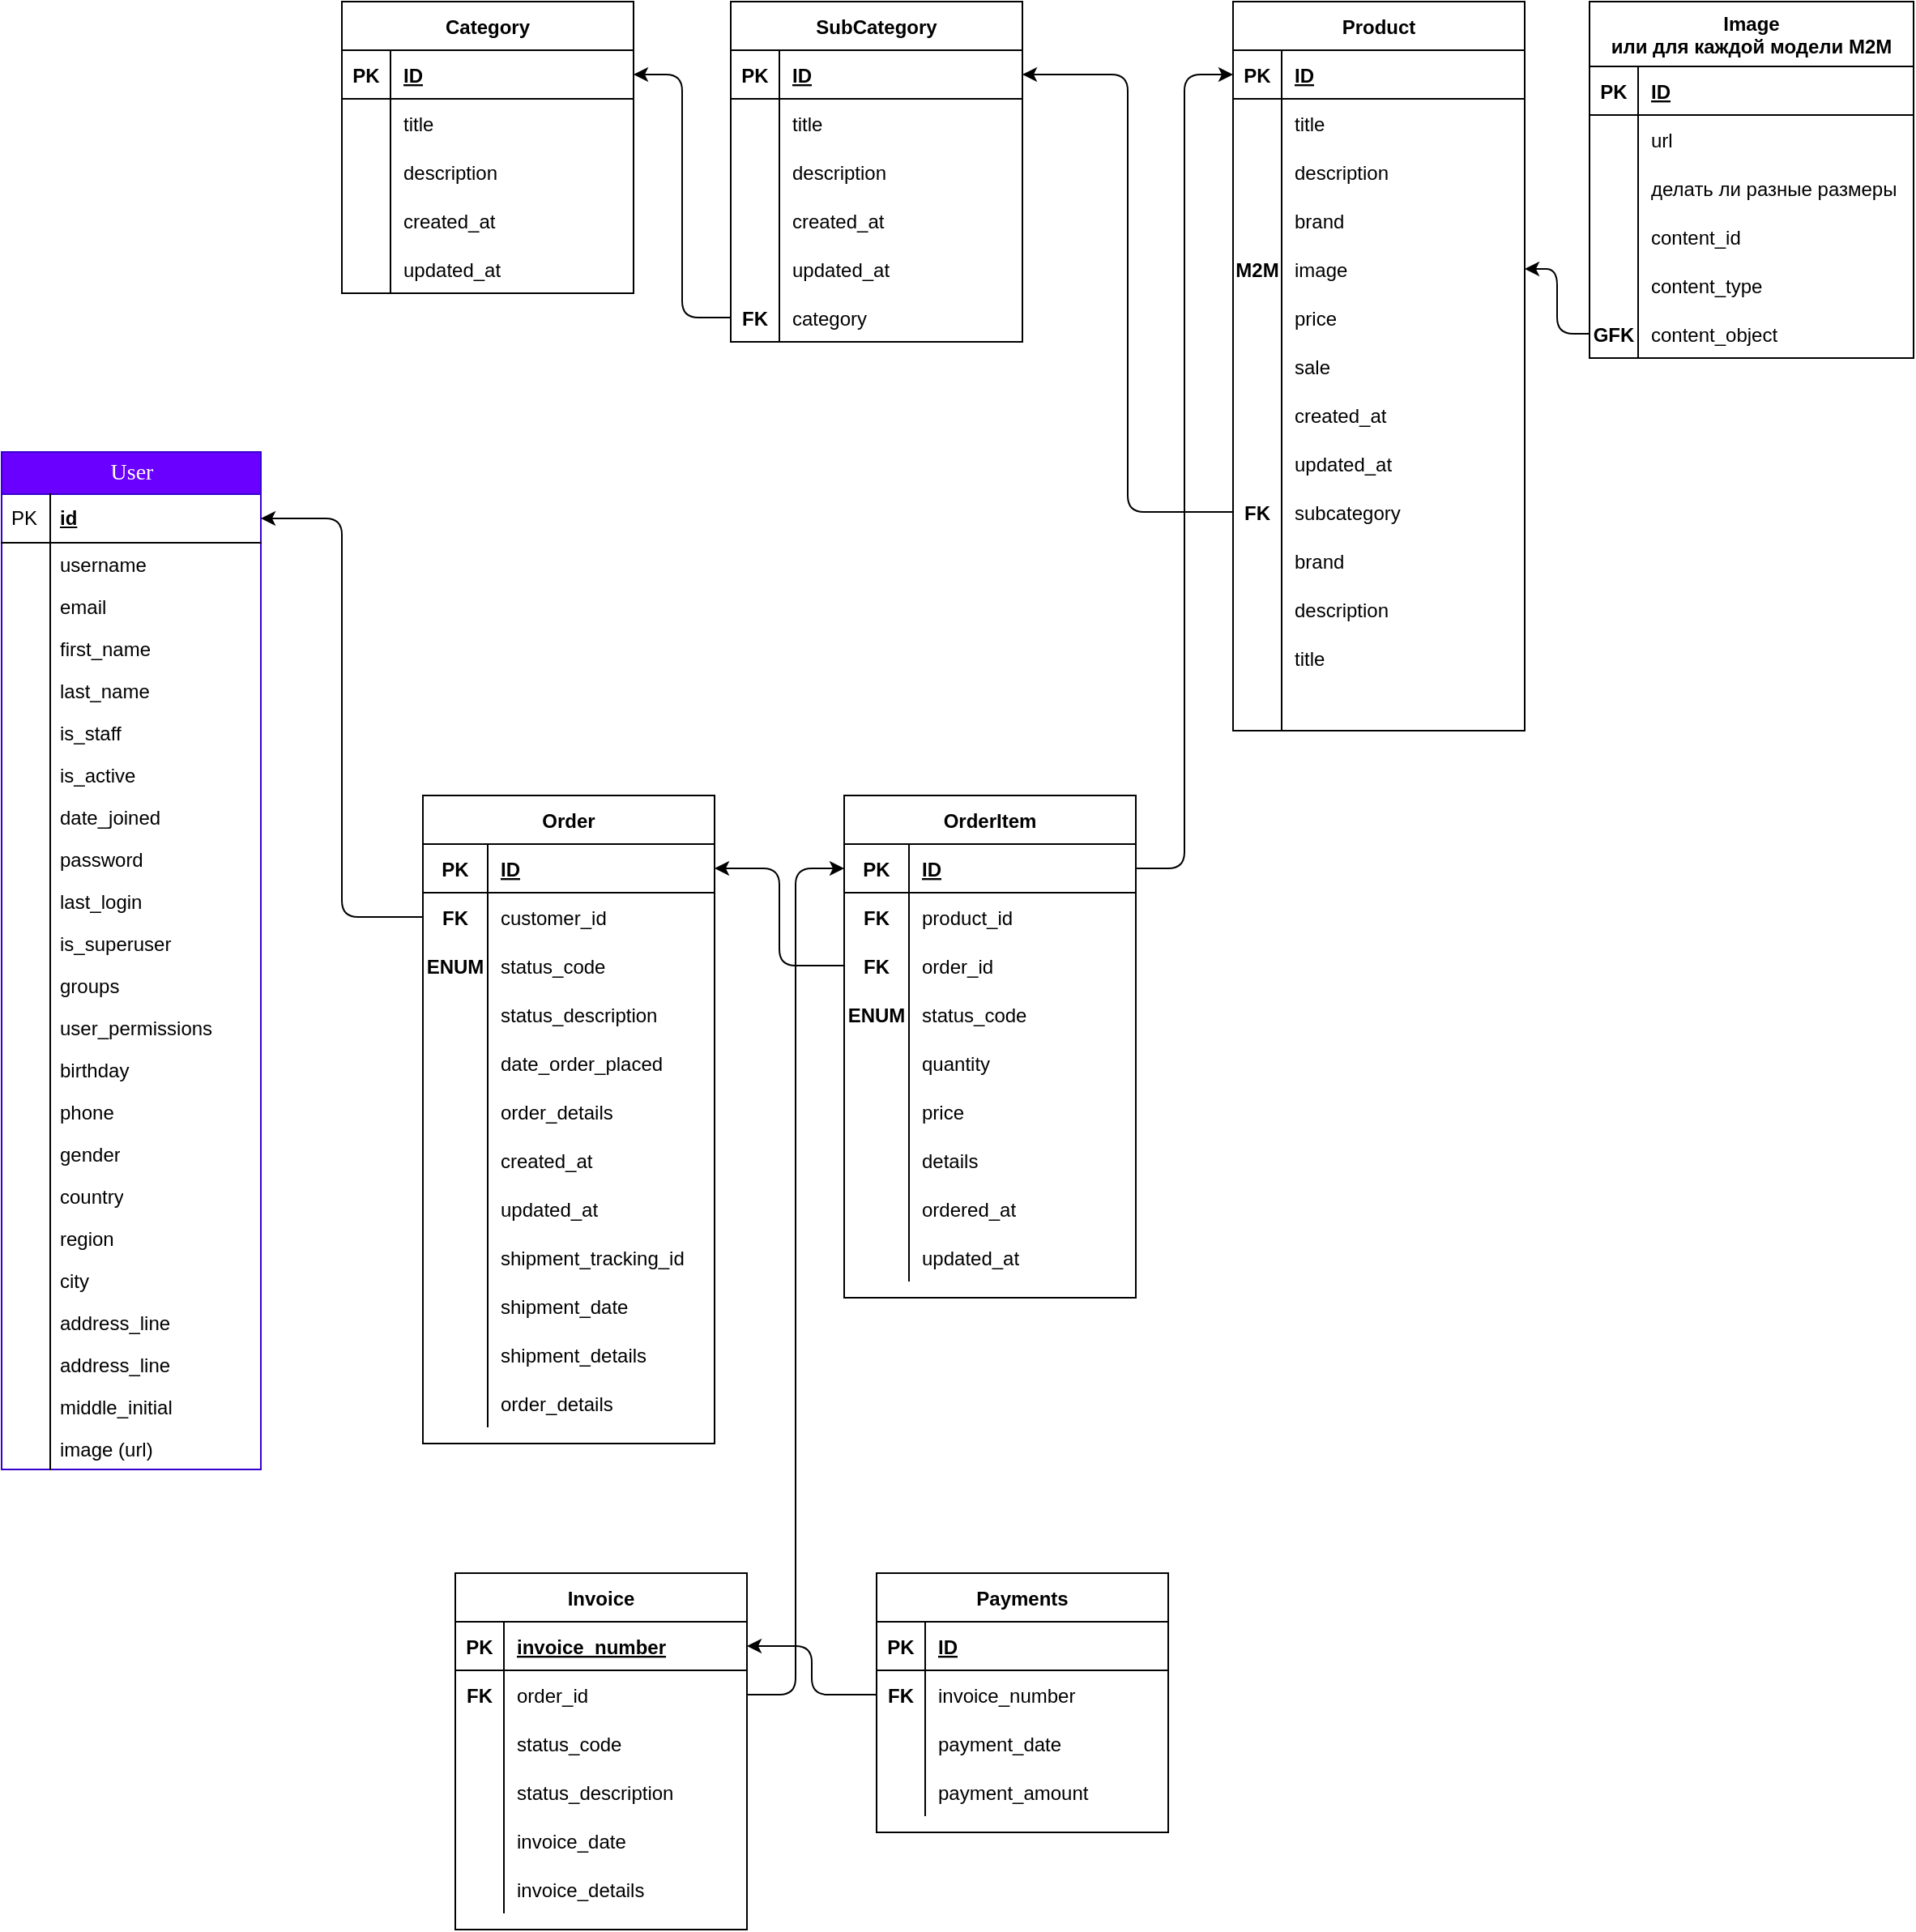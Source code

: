 <mxfile version="15.5.4" type="embed"><diagram name="Page-1" id="e56a1550-8fbb-45ad-956c-1786394a9013"><mxGraphModel dx="348" dy="457" grid="1" gridSize="10" guides="1" tooltips="1" connect="1" arrows="1" fold="1" page="1" pageScale="1" pageWidth="1100" pageHeight="850" background="none" math="0" shadow="0"><root><mxCell id="0"/><mxCell id="1" parent="0"/><mxCell id="2e49270ec7c68f3f-80" value="User" style="swimlane;html=1;fontStyle=0;childLayout=stackLayout;horizontal=1;startSize=26;fillColor=#6a00ff;horizontalStack=0;resizeParent=1;resizeLast=0;collapsible=1;marginBottom=0;swimlaneFillColor=none;align=center;rounded=0;shadow=0;comic=0;labelBackgroundColor=none;strokeWidth=1;fontFamily=Verdana;fontSize=14;fontColor=#ffffff;labelBorderColor=none;strokeColor=#3700CC;" parent="1" vertex="1"><mxGeometry x="30" y="358" width="160" height="628" as="geometry"/></mxCell><mxCell id="2e49270ec7c68f3f-81" value="id" style="shape=partialRectangle;top=0;left=0;right=0;bottom=1;html=1;align=left;verticalAlign=middle;fillColor=none;spacingLeft=34;spacingRight=4;whiteSpace=wrap;overflow=hidden;rotatable=0;points=[[0,0.5],[1,0.5]];portConstraint=eastwest;dropTarget=0;fontStyle=5;" parent="2e49270ec7c68f3f-80" vertex="1"><mxGeometry y="26" width="160" height="30" as="geometry"/></mxCell><mxCell id="2e49270ec7c68f3f-82" value="PK" style="shape=partialRectangle;top=0;left=0;bottom=0;html=1;fillColor=none;align=left;verticalAlign=middle;spacingLeft=4;spacingRight=4;whiteSpace=wrap;overflow=hidden;rotatable=0;points=[];portConstraint=eastwest;part=1;" parent="2e49270ec7c68f3f-81" vertex="1" connectable="0"><mxGeometry width="30" height="30" as="geometry"/></mxCell><mxCell id="2e49270ec7c68f3f-83" value="username" style="shape=partialRectangle;top=0;left=0;right=0;bottom=0;html=1;align=left;verticalAlign=top;fillColor=none;spacingLeft=34;spacingRight=4;whiteSpace=wrap;overflow=hidden;rotatable=0;points=[[0,0.5],[1,0.5]];portConstraint=eastwest;dropTarget=0;" parent="2e49270ec7c68f3f-80" vertex="1"><mxGeometry y="56" width="160" height="26" as="geometry"/></mxCell><mxCell id="2e49270ec7c68f3f-84" value="" style="shape=partialRectangle;top=0;left=0;bottom=0;html=1;fillColor=none;align=left;verticalAlign=top;spacingLeft=4;spacingRight=4;whiteSpace=wrap;overflow=hidden;rotatable=0;points=[];portConstraint=eastwest;part=1;" parent="2e49270ec7c68f3f-83" vertex="1" connectable="0"><mxGeometry width="30" height="26" as="geometry"/></mxCell><mxCell id="2e49270ec7c68f3f-85" value="email" style="shape=partialRectangle;top=0;left=0;right=0;bottom=0;html=1;align=left;verticalAlign=top;fillColor=none;spacingLeft=34;spacingRight=4;whiteSpace=wrap;overflow=hidden;rotatable=0;points=[[0,0.5],[1,0.5]];portConstraint=eastwest;dropTarget=0;" parent="2e49270ec7c68f3f-80" vertex="1"><mxGeometry y="82" width="160" height="26" as="geometry"/></mxCell><mxCell id="2e49270ec7c68f3f-86" value="" style="shape=partialRectangle;top=0;left=0;bottom=0;html=1;fillColor=none;align=left;verticalAlign=top;spacingLeft=4;spacingRight=4;whiteSpace=wrap;overflow=hidden;rotatable=0;points=[];portConstraint=eastwest;part=1;" parent="2e49270ec7c68f3f-85" vertex="1" connectable="0"><mxGeometry width="30" height="26" as="geometry"/></mxCell><mxCell id="2e49270ec7c68f3f-87" value="first_name" style="shape=partialRectangle;top=0;left=0;right=0;bottom=0;html=1;align=left;verticalAlign=top;fillColor=none;spacingLeft=34;spacingRight=4;whiteSpace=wrap;overflow=hidden;rotatable=0;points=[[0,0.5],[1,0.5]];portConstraint=eastwest;dropTarget=0;" parent="2e49270ec7c68f3f-80" vertex="1"><mxGeometry y="108" width="160" height="26" as="geometry"/></mxCell><mxCell id="2e49270ec7c68f3f-88" value="" style="shape=partialRectangle;top=0;left=0;bottom=0;html=1;fillColor=none;align=left;verticalAlign=top;spacingLeft=4;spacingRight=4;whiteSpace=wrap;overflow=hidden;rotatable=0;points=[];portConstraint=eastwest;part=1;" parent="2e49270ec7c68f3f-87" vertex="1" connectable="0"><mxGeometry width="30" height="26" as="geometry"/></mxCell><mxCell id="AsCRV-HQO47f_vVxdAg8-1" value="last_name" style="shape=partialRectangle;top=0;left=0;right=0;bottom=0;html=1;align=left;verticalAlign=top;fillColor=none;spacingLeft=34;spacingRight=4;whiteSpace=wrap;overflow=hidden;rotatable=0;points=[[0,0.5],[1,0.5]];portConstraint=eastwest;dropTarget=0;" parent="2e49270ec7c68f3f-80" vertex="1"><mxGeometry y="134" width="160" height="26" as="geometry"/></mxCell><mxCell id="AsCRV-HQO47f_vVxdAg8-2" value="" style="shape=partialRectangle;top=0;left=0;bottom=0;html=1;fillColor=none;align=left;verticalAlign=top;spacingLeft=4;spacingRight=4;whiteSpace=wrap;overflow=hidden;rotatable=0;points=[];portConstraint=eastwest;part=1;" parent="AsCRV-HQO47f_vVxdAg8-1" vertex="1" connectable="0"><mxGeometry width="30" height="26" as="geometry"/></mxCell><mxCell id="AsCRV-HQO47f_vVxdAg8-3" value="is_staff" style="shape=partialRectangle;top=0;left=0;right=0;bottom=0;html=1;align=left;verticalAlign=top;fillColor=none;spacingLeft=34;spacingRight=4;whiteSpace=wrap;overflow=hidden;rotatable=0;points=[[0,0.5],[1,0.5]];portConstraint=eastwest;dropTarget=0;" parent="2e49270ec7c68f3f-80" vertex="1"><mxGeometry y="160" width="160" height="26" as="geometry"/></mxCell><mxCell id="AsCRV-HQO47f_vVxdAg8-4" value="" style="shape=partialRectangle;top=0;left=0;bottom=0;html=1;fillColor=none;align=left;verticalAlign=top;spacingLeft=4;spacingRight=4;whiteSpace=wrap;overflow=hidden;rotatable=0;points=[];portConstraint=eastwest;part=1;" parent="AsCRV-HQO47f_vVxdAg8-3" vertex="1" connectable="0"><mxGeometry width="30" height="26" as="geometry"/></mxCell><mxCell id="AsCRV-HQO47f_vVxdAg8-5" value="is_active" style="shape=partialRectangle;top=0;left=0;right=0;bottom=0;html=1;align=left;verticalAlign=top;fillColor=none;spacingLeft=34;spacingRight=4;whiteSpace=wrap;overflow=hidden;rotatable=0;points=[[0,0.5],[1,0.5]];portConstraint=eastwest;dropTarget=0;" parent="2e49270ec7c68f3f-80" vertex="1"><mxGeometry y="186" width="160" height="26" as="geometry"/></mxCell><mxCell id="AsCRV-HQO47f_vVxdAg8-6" value="" style="shape=partialRectangle;top=0;left=0;bottom=0;html=1;fillColor=none;align=left;verticalAlign=top;spacingLeft=4;spacingRight=4;whiteSpace=wrap;overflow=hidden;rotatable=0;points=[];portConstraint=eastwest;part=1;" parent="AsCRV-HQO47f_vVxdAg8-5" vertex="1" connectable="0"><mxGeometry width="30" height="26" as="geometry"/></mxCell><mxCell id="AsCRV-HQO47f_vVxdAg8-7" value="date_joined" style="shape=partialRectangle;top=0;left=0;right=0;bottom=0;html=1;align=left;verticalAlign=top;fillColor=none;spacingLeft=34;spacingRight=4;whiteSpace=wrap;overflow=hidden;rotatable=0;points=[[0,0.5],[1,0.5]];portConstraint=eastwest;dropTarget=0;" parent="2e49270ec7c68f3f-80" vertex="1"><mxGeometry y="212" width="160" height="26" as="geometry"/></mxCell><mxCell id="AsCRV-HQO47f_vVxdAg8-8" value="" style="shape=partialRectangle;top=0;left=0;bottom=0;html=1;fillColor=none;align=left;verticalAlign=top;spacingLeft=4;spacingRight=4;whiteSpace=wrap;overflow=hidden;rotatable=0;points=[];portConstraint=eastwest;part=1;" parent="AsCRV-HQO47f_vVxdAg8-7" vertex="1" connectable="0"><mxGeometry width="30" height="26" as="geometry"/></mxCell><mxCell id="AsCRV-HQO47f_vVxdAg8-9" value="password" style="shape=partialRectangle;top=0;left=0;right=0;bottom=0;html=1;align=left;verticalAlign=top;fillColor=none;spacingLeft=34;spacingRight=4;whiteSpace=wrap;overflow=hidden;rotatable=0;points=[[0,0.5],[1,0.5]];portConstraint=eastwest;dropTarget=0;" parent="2e49270ec7c68f3f-80" vertex="1"><mxGeometry y="238" width="160" height="26" as="geometry"/></mxCell><mxCell id="AsCRV-HQO47f_vVxdAg8-10" value="" style="shape=partialRectangle;top=0;left=0;bottom=0;html=1;fillColor=none;align=left;verticalAlign=top;spacingLeft=4;spacingRight=4;whiteSpace=wrap;overflow=hidden;rotatable=0;points=[];portConstraint=eastwest;part=1;" parent="AsCRV-HQO47f_vVxdAg8-9" vertex="1" connectable="0"><mxGeometry width="30" height="26" as="geometry"/></mxCell><mxCell id="AsCRV-HQO47f_vVxdAg8-11" value="last_login" style="shape=partialRectangle;top=0;left=0;right=0;bottom=0;html=1;align=left;verticalAlign=top;fillColor=none;spacingLeft=34;spacingRight=4;whiteSpace=wrap;overflow=hidden;rotatable=0;points=[[0,0.5],[1,0.5]];portConstraint=eastwest;dropTarget=0;" parent="2e49270ec7c68f3f-80" vertex="1"><mxGeometry y="264" width="160" height="26" as="geometry"/></mxCell><mxCell id="AsCRV-HQO47f_vVxdAg8-12" value="" style="shape=partialRectangle;top=0;left=0;bottom=0;html=1;fillColor=none;align=left;verticalAlign=top;spacingLeft=4;spacingRight=4;whiteSpace=wrap;overflow=hidden;rotatable=0;points=[];portConstraint=eastwest;part=1;" parent="AsCRV-HQO47f_vVxdAg8-11" vertex="1" connectable="0"><mxGeometry width="30" height="26" as="geometry"/></mxCell><mxCell id="AsCRV-HQO47f_vVxdAg8-13" value="is_superuser" style="shape=partialRectangle;top=0;left=0;right=0;bottom=0;html=1;align=left;verticalAlign=top;fillColor=none;spacingLeft=34;spacingRight=4;whiteSpace=wrap;overflow=hidden;rotatable=0;points=[[0,0.5],[1,0.5]];portConstraint=eastwest;dropTarget=0;" parent="2e49270ec7c68f3f-80" vertex="1"><mxGeometry y="290" width="160" height="26" as="geometry"/></mxCell><mxCell id="AsCRV-HQO47f_vVxdAg8-14" value="" style="shape=partialRectangle;top=0;left=0;bottom=0;html=1;fillColor=none;align=left;verticalAlign=top;spacingLeft=4;spacingRight=4;whiteSpace=wrap;overflow=hidden;rotatable=0;points=[];portConstraint=eastwest;part=1;" parent="AsCRV-HQO47f_vVxdAg8-13" vertex="1" connectable="0"><mxGeometry width="30" height="26" as="geometry"/></mxCell><mxCell id="AsCRV-HQO47f_vVxdAg8-15" value="groups" style="shape=partialRectangle;top=0;left=0;right=0;bottom=0;html=1;align=left;verticalAlign=top;fillColor=none;spacingLeft=34;spacingRight=4;whiteSpace=wrap;overflow=hidden;rotatable=0;points=[[0,0.5],[1,0.5]];portConstraint=eastwest;dropTarget=0;" parent="2e49270ec7c68f3f-80" vertex="1"><mxGeometry y="316" width="160" height="26" as="geometry"/></mxCell><mxCell id="AsCRV-HQO47f_vVxdAg8-16" value="" style="shape=partialRectangle;top=0;left=0;bottom=0;html=1;fillColor=none;align=left;verticalAlign=top;spacingLeft=4;spacingRight=4;whiteSpace=wrap;overflow=hidden;rotatable=0;points=[];portConstraint=eastwest;part=1;" parent="AsCRV-HQO47f_vVxdAg8-15" vertex="1" connectable="0"><mxGeometry width="30" height="26" as="geometry"/></mxCell><mxCell id="AsCRV-HQO47f_vVxdAg8-17" value="user_permissions" style="shape=partialRectangle;top=0;left=0;right=0;bottom=0;html=1;align=left;verticalAlign=top;fillColor=none;spacingLeft=34;spacingRight=4;whiteSpace=wrap;overflow=hidden;rotatable=0;points=[[0,0.5],[1,0.5]];portConstraint=eastwest;dropTarget=0;" parent="2e49270ec7c68f3f-80" vertex="1"><mxGeometry y="342" width="160" height="26" as="geometry"/></mxCell><mxCell id="AsCRV-HQO47f_vVxdAg8-18" value="" style="shape=partialRectangle;top=0;left=0;bottom=0;html=1;fillColor=none;align=left;verticalAlign=top;spacingLeft=4;spacingRight=4;whiteSpace=wrap;overflow=hidden;rotatable=0;points=[];portConstraint=eastwest;part=1;" parent="AsCRV-HQO47f_vVxdAg8-17" vertex="1" connectable="0"><mxGeometry width="30" height="26" as="geometry"/></mxCell><mxCell id="AsCRV-HQO47f_vVxdAg8-19" value="birthday" style="shape=partialRectangle;top=0;left=0;right=0;bottom=0;html=1;align=left;verticalAlign=top;fillColor=none;spacingLeft=34;spacingRight=4;whiteSpace=wrap;overflow=hidden;rotatable=0;points=[[0,0.5],[1,0.5]];portConstraint=eastwest;dropTarget=0;" parent="2e49270ec7c68f3f-80" vertex="1"><mxGeometry y="368" width="160" height="26" as="geometry"/></mxCell><mxCell id="AsCRV-HQO47f_vVxdAg8-20" value="" style="shape=partialRectangle;top=0;left=0;bottom=0;html=1;fillColor=none;align=left;verticalAlign=top;spacingLeft=4;spacingRight=4;whiteSpace=wrap;overflow=hidden;rotatable=0;points=[];portConstraint=eastwest;part=1;" parent="AsCRV-HQO47f_vVxdAg8-19" vertex="1" connectable="0"><mxGeometry width="30" height="26" as="geometry"/></mxCell><mxCell id="AsCRV-HQO47f_vVxdAg8-21" value="phone" style="shape=partialRectangle;top=0;left=0;right=0;bottom=0;html=1;align=left;verticalAlign=top;fillColor=none;spacingLeft=34;spacingRight=4;whiteSpace=wrap;overflow=hidden;rotatable=0;points=[[0,0.5],[1,0.5]];portConstraint=eastwest;dropTarget=0;" parent="2e49270ec7c68f3f-80" vertex="1"><mxGeometry y="394" width="160" height="26" as="geometry"/></mxCell><mxCell id="AsCRV-HQO47f_vVxdAg8-22" value="" style="shape=partialRectangle;top=0;left=0;bottom=0;html=1;fillColor=none;align=left;verticalAlign=top;spacingLeft=4;spacingRight=4;whiteSpace=wrap;overflow=hidden;rotatable=0;points=[];portConstraint=eastwest;part=1;" parent="AsCRV-HQO47f_vVxdAg8-21" vertex="1" connectable="0"><mxGeometry width="30" height="26" as="geometry"/></mxCell><mxCell id="AsCRV-HQO47f_vVxdAg8-23" value="gender" style="shape=partialRectangle;top=0;left=0;right=0;bottom=0;html=1;align=left;verticalAlign=top;fillColor=none;spacingLeft=34;spacingRight=4;whiteSpace=wrap;overflow=hidden;rotatable=0;points=[[0,0.5],[1,0.5]];portConstraint=eastwest;dropTarget=0;" parent="2e49270ec7c68f3f-80" vertex="1"><mxGeometry y="420" width="160" height="26" as="geometry"/></mxCell><mxCell id="AsCRV-HQO47f_vVxdAg8-24" value="" style="shape=partialRectangle;top=0;left=0;bottom=0;html=1;fillColor=none;align=left;verticalAlign=top;spacingLeft=4;spacingRight=4;whiteSpace=wrap;overflow=hidden;rotatable=0;points=[];portConstraint=eastwest;part=1;" parent="AsCRV-HQO47f_vVxdAg8-23" vertex="1" connectable="0"><mxGeometry width="30" height="26" as="geometry"/></mxCell><mxCell id="AsCRV-HQO47f_vVxdAg8-25" value="country" style="shape=partialRectangle;top=0;left=0;right=0;bottom=0;html=1;align=left;verticalAlign=top;fillColor=none;spacingLeft=34;spacingRight=4;whiteSpace=wrap;overflow=hidden;rotatable=0;points=[[0,0.5],[1,0.5]];portConstraint=eastwest;dropTarget=0;" parent="2e49270ec7c68f3f-80" vertex="1"><mxGeometry y="446" width="160" height="26" as="geometry"/></mxCell><mxCell id="AsCRV-HQO47f_vVxdAg8-26" value="" style="shape=partialRectangle;top=0;left=0;bottom=0;html=1;fillColor=none;align=left;verticalAlign=top;spacingLeft=4;spacingRight=4;whiteSpace=wrap;overflow=hidden;rotatable=0;points=[];portConstraint=eastwest;part=1;" parent="AsCRV-HQO47f_vVxdAg8-25" vertex="1" connectable="0"><mxGeometry width="30" height="26" as="geometry"/></mxCell><mxCell id="AsCRV-HQO47f_vVxdAg8-27" value="region" style="shape=partialRectangle;top=0;left=0;right=0;bottom=0;html=1;align=left;verticalAlign=top;fillColor=none;spacingLeft=34;spacingRight=4;whiteSpace=wrap;overflow=hidden;rotatable=0;points=[[0,0.5],[1,0.5]];portConstraint=eastwest;dropTarget=0;" parent="2e49270ec7c68f3f-80" vertex="1"><mxGeometry y="472" width="160" height="26" as="geometry"/></mxCell><mxCell id="AsCRV-HQO47f_vVxdAg8-28" value="" style="shape=partialRectangle;top=0;left=0;bottom=0;html=1;fillColor=none;align=left;verticalAlign=top;spacingLeft=4;spacingRight=4;whiteSpace=wrap;overflow=hidden;rotatable=0;points=[];portConstraint=eastwest;part=1;" parent="AsCRV-HQO47f_vVxdAg8-27" vertex="1" connectable="0"><mxGeometry width="30" height="26" as="geometry"/></mxCell><mxCell id="AsCRV-HQO47f_vVxdAg8-29" value="city" style="shape=partialRectangle;top=0;left=0;right=0;bottom=0;html=1;align=left;verticalAlign=top;fillColor=none;spacingLeft=34;spacingRight=4;whiteSpace=wrap;overflow=hidden;rotatable=0;points=[[0,0.5],[1,0.5]];portConstraint=eastwest;dropTarget=0;" parent="2e49270ec7c68f3f-80" vertex="1"><mxGeometry y="498" width="160" height="26" as="geometry"/></mxCell><mxCell id="AsCRV-HQO47f_vVxdAg8-30" value="" style="shape=partialRectangle;top=0;left=0;bottom=0;html=1;fillColor=none;align=left;verticalAlign=top;spacingLeft=4;spacingRight=4;whiteSpace=wrap;overflow=hidden;rotatable=0;points=[];portConstraint=eastwest;part=1;" parent="AsCRV-HQO47f_vVxdAg8-29" vertex="1" connectable="0"><mxGeometry width="30" height="26" as="geometry"/></mxCell><mxCell id="AsCRV-HQO47f_vVxdAg8-31" value="address_line" style="shape=partialRectangle;top=0;left=0;right=0;bottom=0;html=1;align=left;verticalAlign=top;fillColor=none;spacingLeft=34;spacingRight=4;whiteSpace=wrap;overflow=hidden;rotatable=0;points=[[0,0.5],[1,0.5]];portConstraint=eastwest;dropTarget=0;" parent="2e49270ec7c68f3f-80" vertex="1"><mxGeometry y="524" width="160" height="26" as="geometry"/></mxCell><mxCell id="AsCRV-HQO47f_vVxdAg8-32" value="" style="shape=partialRectangle;top=0;left=0;bottom=0;html=1;fillColor=none;align=left;verticalAlign=top;spacingLeft=4;spacingRight=4;whiteSpace=wrap;overflow=hidden;rotatable=0;points=[];portConstraint=eastwest;part=1;" parent="AsCRV-HQO47f_vVxdAg8-31" vertex="1" connectable="0"><mxGeometry width="30" height="26" as="geometry"/></mxCell><mxCell id="3_mhkbO8bV44COBoSds1-3" value="address_line" style="shape=partialRectangle;top=0;left=0;right=0;bottom=0;html=1;align=left;verticalAlign=top;fillColor=none;spacingLeft=34;spacingRight=4;whiteSpace=wrap;overflow=hidden;rotatable=0;points=[[0,0.5],[1,0.5]];portConstraint=eastwest;dropTarget=0;" parent="2e49270ec7c68f3f-80" vertex="1"><mxGeometry y="550" width="160" height="26" as="geometry"/></mxCell><mxCell id="3_mhkbO8bV44COBoSds1-4" value="" style="shape=partialRectangle;top=0;left=0;bottom=0;html=1;fillColor=none;align=left;verticalAlign=top;spacingLeft=4;spacingRight=4;whiteSpace=wrap;overflow=hidden;rotatable=0;points=[];portConstraint=eastwest;part=1;" parent="3_mhkbO8bV44COBoSds1-3" vertex="1" connectable="0"><mxGeometry width="30" height="26" as="geometry"/></mxCell><mxCell id="AsCRV-HQO47f_vVxdAg8-33" value="middle_initial" style="shape=partialRectangle;top=0;left=0;right=0;bottom=0;html=1;align=left;verticalAlign=top;fillColor=none;spacingLeft=34;spacingRight=4;whiteSpace=wrap;overflow=hidden;rotatable=0;points=[[0,0.5],[1,0.5]];portConstraint=eastwest;dropTarget=0;" parent="2e49270ec7c68f3f-80" vertex="1"><mxGeometry y="576" width="160" height="26" as="geometry"/></mxCell><mxCell id="AsCRV-HQO47f_vVxdAg8-34" value="" style="shape=partialRectangle;top=0;left=0;bottom=0;html=1;fillColor=none;align=left;verticalAlign=top;spacingLeft=4;spacingRight=4;whiteSpace=wrap;overflow=hidden;rotatable=0;points=[];portConstraint=eastwest;part=1;" parent="AsCRV-HQO47f_vVxdAg8-33" vertex="1" connectable="0"><mxGeometry width="30" height="26" as="geometry"/></mxCell><mxCell id="AsCRV-HQO47f_vVxdAg8-195" value="image (url)" style="shape=partialRectangle;top=0;left=0;right=0;bottom=0;html=1;align=left;verticalAlign=top;fillColor=none;spacingLeft=34;spacingRight=4;whiteSpace=wrap;overflow=hidden;rotatable=0;points=[[0,0.5],[1,0.5]];portConstraint=eastwest;dropTarget=0;" parent="2e49270ec7c68f3f-80" vertex="1"><mxGeometry y="602" width="160" height="26" as="geometry"/></mxCell><mxCell id="AsCRV-HQO47f_vVxdAg8-196" value="" style="shape=partialRectangle;top=0;left=0;bottom=0;html=1;fillColor=none;align=left;verticalAlign=top;spacingLeft=4;spacingRight=4;whiteSpace=wrap;overflow=hidden;rotatable=0;points=[];portConstraint=eastwest;part=1;" parent="AsCRV-HQO47f_vVxdAg8-195" vertex="1" connectable="0"><mxGeometry width="30" height="26" as="geometry"/></mxCell><mxCell id="AsCRV-HQO47f_vVxdAg8-40" value="Category" style="shape=table;startSize=30;container=1;collapsible=1;childLayout=tableLayout;fixedRows=1;rowLines=0;fontStyle=1;align=center;resizeLast=1;" parent="1" vertex="1"><mxGeometry x="240" y="80" width="180" height="180" as="geometry"/></mxCell><mxCell id="AsCRV-HQO47f_vVxdAg8-41" value="" style="shape=tableRow;horizontal=0;startSize=0;swimlaneHead=0;swimlaneBody=0;fillColor=none;collapsible=0;dropTarget=0;points=[[0,0.5],[1,0.5]];portConstraint=eastwest;top=0;left=0;right=0;bottom=1;" parent="AsCRV-HQO47f_vVxdAg8-40" vertex="1"><mxGeometry y="30" width="180" height="30" as="geometry"/></mxCell><mxCell id="AsCRV-HQO47f_vVxdAg8-42" value="PK" style="shape=partialRectangle;connectable=0;fillColor=none;top=0;left=0;bottom=0;right=0;fontStyle=1;overflow=hidden;" parent="AsCRV-HQO47f_vVxdAg8-41" vertex="1"><mxGeometry width="30" height="30" as="geometry"><mxRectangle width="30" height="30" as="alternateBounds"/></mxGeometry></mxCell><mxCell id="AsCRV-HQO47f_vVxdAg8-43" value="ID" style="shape=partialRectangle;connectable=0;fillColor=none;top=0;left=0;bottom=0;right=0;align=left;spacingLeft=6;fontStyle=5;overflow=hidden;" parent="AsCRV-HQO47f_vVxdAg8-41" vertex="1"><mxGeometry x="30" width="150" height="30" as="geometry"><mxRectangle width="150" height="30" as="alternateBounds"/></mxGeometry></mxCell><mxCell id="AsCRV-HQO47f_vVxdAg8-44" value="" style="shape=tableRow;horizontal=0;startSize=0;swimlaneHead=0;swimlaneBody=0;fillColor=none;collapsible=0;dropTarget=0;points=[[0,0.5],[1,0.5]];portConstraint=eastwest;top=0;left=0;right=0;bottom=0;" parent="AsCRV-HQO47f_vVxdAg8-40" vertex="1"><mxGeometry y="60" width="180" height="30" as="geometry"/></mxCell><mxCell id="AsCRV-HQO47f_vVxdAg8-45" value="" style="shape=partialRectangle;connectable=0;fillColor=none;top=0;left=0;bottom=0;right=0;editable=1;overflow=hidden;" parent="AsCRV-HQO47f_vVxdAg8-44" vertex="1"><mxGeometry width="30" height="30" as="geometry"><mxRectangle width="30" height="30" as="alternateBounds"/></mxGeometry></mxCell><mxCell id="AsCRV-HQO47f_vVxdAg8-46" value="title" style="shape=partialRectangle;connectable=0;fillColor=none;top=0;left=0;bottom=0;right=0;align=left;spacingLeft=6;overflow=hidden;" parent="AsCRV-HQO47f_vVxdAg8-44" vertex="1"><mxGeometry x="30" width="150" height="30" as="geometry"><mxRectangle width="150" height="30" as="alternateBounds"/></mxGeometry></mxCell><mxCell id="AsCRV-HQO47f_vVxdAg8-47" value="" style="shape=tableRow;horizontal=0;startSize=0;swimlaneHead=0;swimlaneBody=0;fillColor=none;collapsible=0;dropTarget=0;points=[[0,0.5],[1,0.5]];portConstraint=eastwest;top=0;left=0;right=0;bottom=0;" parent="AsCRV-HQO47f_vVxdAg8-40" vertex="1"><mxGeometry y="90" width="180" height="30" as="geometry"/></mxCell><mxCell id="AsCRV-HQO47f_vVxdAg8-48" value="" style="shape=partialRectangle;connectable=0;fillColor=none;top=0;left=0;bottom=0;right=0;editable=1;overflow=hidden;" parent="AsCRV-HQO47f_vVxdAg8-47" vertex="1"><mxGeometry width="30" height="30" as="geometry"><mxRectangle width="30" height="30" as="alternateBounds"/></mxGeometry></mxCell><mxCell id="AsCRV-HQO47f_vVxdAg8-49" value="description" style="shape=partialRectangle;connectable=0;fillColor=none;top=0;left=0;bottom=0;right=0;align=left;spacingLeft=6;overflow=hidden;" parent="AsCRV-HQO47f_vVxdAg8-47" vertex="1"><mxGeometry x="30" width="150" height="30" as="geometry"><mxRectangle width="150" height="30" as="alternateBounds"/></mxGeometry></mxCell><mxCell id="AsCRV-HQO47f_vVxdAg8-171" value="" style="shape=tableRow;horizontal=0;startSize=0;swimlaneHead=0;swimlaneBody=0;fillColor=none;collapsible=0;dropTarget=0;points=[[0,0.5],[1,0.5]];portConstraint=eastwest;top=0;left=0;right=0;bottom=0;" parent="AsCRV-HQO47f_vVxdAg8-40" vertex="1"><mxGeometry y="120" width="180" height="30" as="geometry"/></mxCell><mxCell id="AsCRV-HQO47f_vVxdAg8-172" value="" style="shape=partialRectangle;connectable=0;fillColor=none;top=0;left=0;bottom=0;right=0;editable=1;overflow=hidden;" parent="AsCRV-HQO47f_vVxdAg8-171" vertex="1"><mxGeometry width="30" height="30" as="geometry"><mxRectangle width="30" height="30" as="alternateBounds"/></mxGeometry></mxCell><mxCell id="AsCRV-HQO47f_vVxdAg8-173" value="created_at" style="shape=partialRectangle;connectable=0;fillColor=none;top=0;left=0;bottom=0;right=0;align=left;spacingLeft=6;overflow=hidden;" parent="AsCRV-HQO47f_vVxdAg8-171" vertex="1"><mxGeometry x="30" width="150" height="30" as="geometry"><mxRectangle width="150" height="30" as="alternateBounds"/></mxGeometry></mxCell><mxCell id="AsCRV-HQO47f_vVxdAg8-50" value="" style="shape=tableRow;horizontal=0;startSize=0;swimlaneHead=0;swimlaneBody=0;fillColor=none;collapsible=0;dropTarget=0;points=[[0,0.5],[1,0.5]];portConstraint=eastwest;top=0;left=0;right=0;bottom=0;" parent="AsCRV-HQO47f_vVxdAg8-40" vertex="1"><mxGeometry y="150" width="180" height="30" as="geometry"/></mxCell><mxCell id="AsCRV-HQO47f_vVxdAg8-51" value="" style="shape=partialRectangle;connectable=0;fillColor=none;top=0;left=0;bottom=0;right=0;editable=1;overflow=hidden;" parent="AsCRV-HQO47f_vVxdAg8-50" vertex="1"><mxGeometry width="30" height="30" as="geometry"><mxRectangle width="30" height="30" as="alternateBounds"/></mxGeometry></mxCell><mxCell id="AsCRV-HQO47f_vVxdAg8-52" value="" style="shape=partialRectangle;connectable=0;fillColor=none;top=0;left=0;bottom=0;right=0;align=left;spacingLeft=6;overflow=hidden;" parent="AsCRV-HQO47f_vVxdAg8-50" vertex="1"><mxGeometry x="30" width="150" height="30" as="geometry"><mxRectangle width="150" height="30" as="alternateBounds"/></mxGeometry></mxCell><mxCell id="AsCRV-HQO47f_vVxdAg8-53" value="SubCategory" style="shape=table;startSize=30;container=1;collapsible=1;childLayout=tableLayout;fixedRows=1;rowLines=0;fontStyle=1;align=center;resizeLast=1;" parent="1" vertex="1"><mxGeometry x="480" y="80" width="180" height="210" as="geometry"/></mxCell><mxCell id="AsCRV-HQO47f_vVxdAg8-54" value="" style="shape=tableRow;horizontal=0;startSize=0;swimlaneHead=0;swimlaneBody=0;fillColor=none;collapsible=0;dropTarget=0;points=[[0,0.5],[1,0.5]];portConstraint=eastwest;top=0;left=0;right=0;bottom=1;" parent="AsCRV-HQO47f_vVxdAg8-53" vertex="1"><mxGeometry y="30" width="180" height="30" as="geometry"/></mxCell><mxCell id="AsCRV-HQO47f_vVxdAg8-55" value="PK" style="shape=partialRectangle;connectable=0;fillColor=none;top=0;left=0;bottom=0;right=0;fontStyle=1;overflow=hidden;" parent="AsCRV-HQO47f_vVxdAg8-54" vertex="1"><mxGeometry width="30" height="30" as="geometry"><mxRectangle width="30" height="30" as="alternateBounds"/></mxGeometry></mxCell><mxCell id="AsCRV-HQO47f_vVxdAg8-56" value="ID" style="shape=partialRectangle;connectable=0;fillColor=none;top=0;left=0;bottom=0;right=0;align=left;spacingLeft=6;fontStyle=5;overflow=hidden;" parent="AsCRV-HQO47f_vVxdAg8-54" vertex="1"><mxGeometry x="30" width="150" height="30" as="geometry"><mxRectangle width="150" height="30" as="alternateBounds"/></mxGeometry></mxCell><mxCell id="AsCRV-HQO47f_vVxdAg8-57" value="" style="shape=tableRow;horizontal=0;startSize=0;swimlaneHead=0;swimlaneBody=0;fillColor=none;collapsible=0;dropTarget=0;points=[[0,0.5],[1,0.5]];portConstraint=eastwest;top=0;left=0;right=0;bottom=0;" parent="AsCRV-HQO47f_vVxdAg8-53" vertex="1"><mxGeometry y="60" width="180" height="30" as="geometry"/></mxCell><mxCell id="AsCRV-HQO47f_vVxdAg8-58" value="" style="shape=partialRectangle;connectable=0;fillColor=none;top=0;left=0;bottom=0;right=0;editable=1;overflow=hidden;" parent="AsCRV-HQO47f_vVxdAg8-57" vertex="1"><mxGeometry width="30" height="30" as="geometry"><mxRectangle width="30" height="30" as="alternateBounds"/></mxGeometry></mxCell><mxCell id="AsCRV-HQO47f_vVxdAg8-59" value="title" style="shape=partialRectangle;connectable=0;fillColor=none;top=0;left=0;bottom=0;right=0;align=left;spacingLeft=6;overflow=hidden;" parent="AsCRV-HQO47f_vVxdAg8-57" vertex="1"><mxGeometry x="30" width="150" height="30" as="geometry"><mxRectangle width="150" height="30" as="alternateBounds"/></mxGeometry></mxCell><mxCell id="AsCRV-HQO47f_vVxdAg8-60" value="" style="shape=tableRow;horizontal=0;startSize=0;swimlaneHead=0;swimlaneBody=0;fillColor=none;collapsible=0;dropTarget=0;points=[[0,0.5],[1,0.5]];portConstraint=eastwest;top=0;left=0;right=0;bottom=0;" parent="AsCRV-HQO47f_vVxdAg8-53" vertex="1"><mxGeometry y="90" width="180" height="30" as="geometry"/></mxCell><mxCell id="AsCRV-HQO47f_vVxdAg8-61" value="" style="shape=partialRectangle;connectable=0;fillColor=none;top=0;left=0;bottom=0;right=0;editable=1;overflow=hidden;" parent="AsCRV-HQO47f_vVxdAg8-60" vertex="1"><mxGeometry width="30" height="30" as="geometry"><mxRectangle width="30" height="30" as="alternateBounds"/></mxGeometry></mxCell><mxCell id="AsCRV-HQO47f_vVxdAg8-62" value="description" style="shape=partialRectangle;connectable=0;fillColor=none;top=0;left=0;bottom=0;right=0;align=left;spacingLeft=6;overflow=hidden;" parent="AsCRV-HQO47f_vVxdAg8-60" vertex="1"><mxGeometry x="30" width="150" height="30" as="geometry"><mxRectangle width="150" height="30" as="alternateBounds"/></mxGeometry></mxCell><mxCell id="AsCRV-HQO47f_vVxdAg8-163" value="" style="shape=tableRow;horizontal=0;startSize=0;swimlaneHead=0;swimlaneBody=0;fillColor=none;collapsible=0;dropTarget=0;points=[[0,0.5],[1,0.5]];portConstraint=eastwest;top=0;left=0;right=0;bottom=0;" parent="AsCRV-HQO47f_vVxdAg8-53" vertex="1"><mxGeometry y="120" width="180" height="30" as="geometry"/></mxCell><mxCell id="AsCRV-HQO47f_vVxdAg8-164" value="" style="shape=partialRectangle;connectable=0;fillColor=none;top=0;left=0;bottom=0;right=0;editable=1;overflow=hidden;" parent="AsCRV-HQO47f_vVxdAg8-163" vertex="1"><mxGeometry width="30" height="30" as="geometry"><mxRectangle width="30" height="30" as="alternateBounds"/></mxGeometry></mxCell><mxCell id="AsCRV-HQO47f_vVxdAg8-165" value="created_at" style="shape=partialRectangle;connectable=0;fillColor=none;top=0;left=0;bottom=0;right=0;align=left;spacingLeft=6;overflow=hidden;" parent="AsCRV-HQO47f_vVxdAg8-163" vertex="1"><mxGeometry x="30" width="150" height="30" as="geometry"><mxRectangle width="150" height="30" as="alternateBounds"/></mxGeometry></mxCell><mxCell id="AsCRV-HQO47f_vVxdAg8-166" value="" style="shape=tableRow;horizontal=0;startSize=0;swimlaneHead=0;swimlaneBody=0;fillColor=none;collapsible=0;dropTarget=0;points=[[0,0.5],[1,0.5]];portConstraint=eastwest;top=0;left=0;right=0;bottom=0;" parent="AsCRV-HQO47f_vVxdAg8-53" vertex="1"><mxGeometry y="150" width="180" height="30" as="geometry"/></mxCell><mxCell id="AsCRV-HQO47f_vVxdAg8-167" value="" style="shape=partialRectangle;connectable=0;fillColor=none;top=0;left=0;bottom=0;right=0;editable=1;overflow=hidden;" parent="AsCRV-HQO47f_vVxdAg8-166" vertex="1"><mxGeometry width="30" height="30" as="geometry"><mxRectangle width="30" height="30" as="alternateBounds"/></mxGeometry></mxCell><mxCell id="AsCRV-HQO47f_vVxdAg8-168" value="updated_at" style="shape=partialRectangle;connectable=0;fillColor=none;top=0;left=0;bottom=0;right=0;align=left;spacingLeft=6;overflow=hidden;" parent="AsCRV-HQO47f_vVxdAg8-166" vertex="1"><mxGeometry x="30" width="150" height="30" as="geometry"><mxRectangle width="150" height="30" as="alternateBounds"/></mxGeometry></mxCell><mxCell id="AsCRV-HQO47f_vVxdAg8-63" value="" style="shape=tableRow;horizontal=0;startSize=0;swimlaneHead=0;swimlaneBody=0;fillColor=none;collapsible=0;dropTarget=0;points=[[0,0.5],[1,0.5]];portConstraint=eastwest;top=0;left=0;right=0;bottom=0;" parent="AsCRV-HQO47f_vVxdAg8-53" vertex="1"><mxGeometry y="180" width="180" height="30" as="geometry"/></mxCell><mxCell id="AsCRV-HQO47f_vVxdAg8-64" value="FK" style="shape=partialRectangle;connectable=0;fillColor=none;top=0;left=0;bottom=0;right=0;editable=1;overflow=hidden;fontStyle=1" parent="AsCRV-HQO47f_vVxdAg8-63" vertex="1"><mxGeometry width="30" height="30" as="geometry"><mxRectangle width="30" height="30" as="alternateBounds"/></mxGeometry></mxCell><mxCell id="AsCRV-HQO47f_vVxdAg8-65" value="category" style="shape=partialRectangle;connectable=0;fillColor=none;top=0;left=0;bottom=0;right=0;align=left;spacingLeft=6;overflow=hidden;" parent="AsCRV-HQO47f_vVxdAg8-63" vertex="1"><mxGeometry x="30" width="150" height="30" as="geometry"><mxRectangle width="150" height="30" as="alternateBounds"/></mxGeometry></mxCell><mxCell id="AsCRV-HQO47f_vVxdAg8-66" style="edgeStyle=orthogonalEdgeStyle;rounded=1;orthogonalLoop=1;jettySize=auto;html=1;exitX=0;exitY=0.5;exitDx=0;exitDy=0;entryX=1;entryY=0.5;entryDx=0;entryDy=0;" parent="1" source="AsCRV-HQO47f_vVxdAg8-63" target="AsCRV-HQO47f_vVxdAg8-41" edge="1"><mxGeometry relative="1" as="geometry"><mxPoint x="450" y="130" as="targetPoint"/></mxGeometry></mxCell><mxCell id="AsCRV-HQO47f_vVxdAg8-67" value="Product" style="shape=table;startSize=30;container=1;collapsible=1;childLayout=tableLayout;fixedRows=1;rowLines=0;fontStyle=1;align=center;resizeLast=1;" parent="1" vertex="1"><mxGeometry x="790" y="80" width="180" height="450" as="geometry"/></mxCell><mxCell id="AsCRV-HQO47f_vVxdAg8-68" value="" style="shape=tableRow;horizontal=0;startSize=0;swimlaneHead=0;swimlaneBody=0;fillColor=none;collapsible=0;dropTarget=0;points=[[0,0.5],[1,0.5]];portConstraint=eastwest;top=0;left=0;right=0;bottom=1;" parent="AsCRV-HQO47f_vVxdAg8-67" vertex="1"><mxGeometry y="30" width="180" height="30" as="geometry"/></mxCell><mxCell id="AsCRV-HQO47f_vVxdAg8-69" value="PK" style="shape=partialRectangle;connectable=0;fillColor=none;top=0;left=0;bottom=0;right=0;fontStyle=1;overflow=hidden;" parent="AsCRV-HQO47f_vVxdAg8-68" vertex="1"><mxGeometry width="30" height="30" as="geometry"><mxRectangle width="30" height="30" as="alternateBounds"/></mxGeometry></mxCell><mxCell id="AsCRV-HQO47f_vVxdAg8-70" value="ID" style="shape=partialRectangle;connectable=0;fillColor=none;top=0;left=0;bottom=0;right=0;align=left;spacingLeft=6;fontStyle=5;overflow=hidden;" parent="AsCRV-HQO47f_vVxdAg8-68" vertex="1"><mxGeometry x="30" width="150" height="30" as="geometry"><mxRectangle width="150" height="30" as="alternateBounds"/></mxGeometry></mxCell><mxCell id="AsCRV-HQO47f_vVxdAg8-71" value="" style="shape=tableRow;horizontal=0;startSize=0;swimlaneHead=0;swimlaneBody=0;fillColor=none;collapsible=0;dropTarget=0;points=[[0,0.5],[1,0.5]];portConstraint=eastwest;top=0;left=0;right=0;bottom=0;" parent="AsCRV-HQO47f_vVxdAg8-67" vertex="1"><mxGeometry y="60" width="180" height="30" as="geometry"/></mxCell><mxCell id="AsCRV-HQO47f_vVxdAg8-72" value="" style="shape=partialRectangle;connectable=0;fillColor=none;top=0;left=0;bottom=0;right=0;editable=1;overflow=hidden;" parent="AsCRV-HQO47f_vVxdAg8-71" vertex="1"><mxGeometry width="30" height="30" as="geometry"><mxRectangle width="30" height="30" as="alternateBounds"/></mxGeometry></mxCell><mxCell id="AsCRV-HQO47f_vVxdAg8-73" value="title" style="shape=partialRectangle;connectable=0;fillColor=none;top=0;left=0;bottom=0;right=0;align=left;spacingLeft=6;overflow=hidden;" parent="AsCRV-HQO47f_vVxdAg8-71" vertex="1"><mxGeometry x="30" width="150" height="30" as="geometry"><mxRectangle width="150" height="30" as="alternateBounds"/></mxGeometry></mxCell><mxCell id="AsCRV-HQO47f_vVxdAg8-74" value="" style="shape=tableRow;horizontal=0;startSize=0;swimlaneHead=0;swimlaneBody=0;fillColor=none;collapsible=0;dropTarget=0;points=[[0,0.5],[1,0.5]];portConstraint=eastwest;top=0;left=0;right=0;bottom=0;" parent="AsCRV-HQO47f_vVxdAg8-67" vertex="1"><mxGeometry y="90" width="180" height="30" as="geometry"/></mxCell><mxCell id="AsCRV-HQO47f_vVxdAg8-75" value="" style="shape=partialRectangle;connectable=0;fillColor=none;top=0;left=0;bottom=0;right=0;editable=1;overflow=hidden;" parent="AsCRV-HQO47f_vVxdAg8-74" vertex="1"><mxGeometry width="30" height="30" as="geometry"><mxRectangle width="30" height="30" as="alternateBounds"/></mxGeometry></mxCell><mxCell id="AsCRV-HQO47f_vVxdAg8-76" value="description" style="shape=partialRectangle;connectable=0;fillColor=none;top=0;left=0;bottom=0;right=0;align=left;spacingLeft=6;overflow=hidden;" parent="AsCRV-HQO47f_vVxdAg8-74" vertex="1"><mxGeometry x="30" width="150" height="30" as="geometry"><mxRectangle width="150" height="30" as="alternateBounds"/></mxGeometry></mxCell><mxCell id="AsCRV-HQO47f_vVxdAg8-77" value="" style="shape=tableRow;horizontal=0;startSize=0;swimlaneHead=0;swimlaneBody=0;fillColor=none;collapsible=0;dropTarget=0;points=[[0,0.5],[1,0.5]];portConstraint=eastwest;top=0;left=0;right=0;bottom=0;" parent="AsCRV-HQO47f_vVxdAg8-67" vertex="1"><mxGeometry y="120" width="180" height="30" as="geometry"/></mxCell><mxCell id="AsCRV-HQO47f_vVxdAg8-78" value="" style="shape=partialRectangle;connectable=0;fillColor=none;top=0;left=0;bottom=0;right=0;editable=1;overflow=hidden;fontStyle=1" parent="AsCRV-HQO47f_vVxdAg8-77" vertex="1"><mxGeometry width="30" height="30" as="geometry"><mxRectangle width="30" height="30" as="alternateBounds"/></mxGeometry></mxCell><mxCell id="AsCRV-HQO47f_vVxdAg8-79" value="brand" style="shape=partialRectangle;connectable=0;fillColor=none;top=0;left=0;bottom=0;right=0;align=left;spacingLeft=6;overflow=hidden;" parent="AsCRV-HQO47f_vVxdAg8-77" vertex="1"><mxGeometry x="30" width="150" height="30" as="geometry"><mxRectangle width="150" height="30" as="alternateBounds"/></mxGeometry></mxCell><mxCell id="AsCRV-HQO47f_vVxdAg8-102" value="" style="shape=tableRow;horizontal=0;startSize=0;swimlaneHead=0;swimlaneBody=0;fillColor=none;collapsible=0;dropTarget=0;points=[[0,0.5],[1,0.5]];portConstraint=eastwest;top=0;left=0;right=0;bottom=0;" parent="AsCRV-HQO47f_vVxdAg8-67" vertex="1"><mxGeometry y="150" width="180" height="30" as="geometry"/></mxCell><mxCell id="AsCRV-HQO47f_vVxdAg8-103" value="M2M" style="shape=partialRectangle;connectable=0;fillColor=none;top=0;left=0;bottom=0;right=0;editable=1;overflow=hidden;fontStyle=1" parent="AsCRV-HQO47f_vVxdAg8-102" vertex="1"><mxGeometry width="30" height="30" as="geometry"><mxRectangle width="30" height="30" as="alternateBounds"/></mxGeometry></mxCell><mxCell id="AsCRV-HQO47f_vVxdAg8-104" value="image" style="shape=partialRectangle;connectable=0;fillColor=none;top=0;left=0;bottom=0;right=0;align=left;spacingLeft=6;overflow=hidden;" parent="AsCRV-HQO47f_vVxdAg8-102" vertex="1"><mxGeometry x="30" width="150" height="30" as="geometry"><mxRectangle width="150" height="30" as="alternateBounds"/></mxGeometry></mxCell><mxCell id="AsCRV-HQO47f_vVxdAg8-108" value="" style="shape=tableRow;horizontal=0;startSize=0;swimlaneHead=0;swimlaneBody=0;fillColor=none;collapsible=0;dropTarget=0;points=[[0,0.5],[1,0.5]];portConstraint=eastwest;top=0;left=0;right=0;bottom=0;" parent="AsCRV-HQO47f_vVxdAg8-67" vertex="1"><mxGeometry y="180" width="180" height="30" as="geometry"/></mxCell><mxCell id="AsCRV-HQO47f_vVxdAg8-109" value="" style="shape=partialRectangle;connectable=0;fillColor=none;top=0;left=0;bottom=0;right=0;editable=1;overflow=hidden;fontStyle=1" parent="AsCRV-HQO47f_vVxdAg8-108" vertex="1"><mxGeometry width="30" height="30" as="geometry"><mxRectangle width="30" height="30" as="alternateBounds"/></mxGeometry></mxCell><mxCell id="AsCRV-HQO47f_vVxdAg8-110" value="price" style="shape=partialRectangle;connectable=0;fillColor=none;top=0;left=0;bottom=0;right=0;align=left;spacingLeft=6;overflow=hidden;" parent="AsCRV-HQO47f_vVxdAg8-108" vertex="1"><mxGeometry x="30" width="150" height="30" as="geometry"><mxRectangle width="150" height="30" as="alternateBounds"/></mxGeometry></mxCell><mxCell id="AsCRV-HQO47f_vVxdAg8-111" value="" style="shape=tableRow;horizontal=0;startSize=0;swimlaneHead=0;swimlaneBody=0;fillColor=none;collapsible=0;dropTarget=0;points=[[0,0.5],[1,0.5]];portConstraint=eastwest;top=0;left=0;right=0;bottom=0;" parent="AsCRV-HQO47f_vVxdAg8-67" vertex="1"><mxGeometry y="210" width="180" height="30" as="geometry"/></mxCell><mxCell id="AsCRV-HQO47f_vVxdAg8-112" value="" style="shape=partialRectangle;connectable=0;fillColor=none;top=0;left=0;bottom=0;right=0;editable=1;overflow=hidden;fontStyle=1" parent="AsCRV-HQO47f_vVxdAg8-111" vertex="1"><mxGeometry width="30" height="30" as="geometry"><mxRectangle width="30" height="30" as="alternateBounds"/></mxGeometry></mxCell><mxCell id="AsCRV-HQO47f_vVxdAg8-113" value="sale" style="shape=partialRectangle;connectable=0;fillColor=none;top=0;left=0;bottom=0;right=0;align=left;spacingLeft=6;overflow=hidden;" parent="AsCRV-HQO47f_vVxdAg8-111" vertex="1"><mxGeometry x="30" width="150" height="30" as="geometry"><mxRectangle width="150" height="30" as="alternateBounds"/></mxGeometry></mxCell><mxCell id="AsCRV-HQO47f_vVxdAg8-117" value="" style="shape=tableRow;horizontal=0;startSize=0;swimlaneHead=0;swimlaneBody=0;fillColor=none;collapsible=0;dropTarget=0;points=[[0,0.5],[1,0.5]];portConstraint=eastwest;top=0;left=0;right=0;bottom=0;" parent="AsCRV-HQO47f_vVxdAg8-67" vertex="1"><mxGeometry y="240" width="180" height="30" as="geometry"/></mxCell><mxCell id="AsCRV-HQO47f_vVxdAg8-118" value="" style="shape=partialRectangle;connectable=0;fillColor=none;top=0;left=0;bottom=0;right=0;editable=1;overflow=hidden;fontStyle=1" parent="AsCRV-HQO47f_vVxdAg8-117" vertex="1"><mxGeometry width="30" height="30" as="geometry"><mxRectangle width="30" height="30" as="alternateBounds"/></mxGeometry></mxCell><mxCell id="AsCRV-HQO47f_vVxdAg8-119" value="created_at" style="shape=partialRectangle;connectable=0;fillColor=none;top=0;left=0;bottom=0;right=0;align=left;spacingLeft=6;overflow=hidden;" parent="AsCRV-HQO47f_vVxdAg8-117" vertex="1"><mxGeometry x="30" width="150" height="30" as="geometry"><mxRectangle width="150" height="30" as="alternateBounds"/></mxGeometry></mxCell><mxCell id="AsCRV-HQO47f_vVxdAg8-120" value="" style="shape=tableRow;horizontal=0;startSize=0;swimlaneHead=0;swimlaneBody=0;fillColor=none;collapsible=0;dropTarget=0;points=[[0,0.5],[1,0.5]];portConstraint=eastwest;top=0;left=0;right=0;bottom=0;" parent="AsCRV-HQO47f_vVxdAg8-67" vertex="1"><mxGeometry y="270" width="180" height="30" as="geometry"/></mxCell><mxCell id="AsCRV-HQO47f_vVxdAg8-121" value="" style="shape=partialRectangle;connectable=0;fillColor=none;top=0;left=0;bottom=0;right=0;editable=1;overflow=hidden;fontStyle=1" parent="AsCRV-HQO47f_vVxdAg8-120" vertex="1"><mxGeometry width="30" height="30" as="geometry"><mxRectangle width="30" height="30" as="alternateBounds"/></mxGeometry></mxCell><mxCell id="AsCRV-HQO47f_vVxdAg8-122" value="updated_at" style="shape=partialRectangle;connectable=0;fillColor=none;top=0;left=0;bottom=0;right=0;align=left;spacingLeft=6;overflow=hidden;" parent="AsCRV-HQO47f_vVxdAg8-120" vertex="1"><mxGeometry x="30" width="150" height="30" as="geometry"><mxRectangle width="150" height="30" as="alternateBounds"/></mxGeometry></mxCell><mxCell id="AsCRV-HQO47f_vVxdAg8-123" value="" style="shape=tableRow;horizontal=0;startSize=0;swimlaneHead=0;swimlaneBody=0;fillColor=none;collapsible=0;dropTarget=0;points=[[0,0.5],[1,0.5]];portConstraint=eastwest;top=0;left=0;right=0;bottom=0;" parent="AsCRV-HQO47f_vVxdAg8-67" vertex="1"><mxGeometry y="300" width="180" height="30" as="geometry"/></mxCell><mxCell id="AsCRV-HQO47f_vVxdAg8-124" value="FK" style="shape=partialRectangle;connectable=0;fillColor=none;top=0;left=0;bottom=0;right=0;editable=1;overflow=hidden;fontStyle=1" parent="AsCRV-HQO47f_vVxdAg8-123" vertex="1"><mxGeometry width="30" height="30" as="geometry"><mxRectangle width="30" height="30" as="alternateBounds"/></mxGeometry></mxCell><mxCell id="AsCRV-HQO47f_vVxdAg8-125" value="subcategory" style="shape=partialRectangle;connectable=0;fillColor=none;top=0;left=0;bottom=0;right=0;align=left;spacingLeft=6;overflow=hidden;" parent="AsCRV-HQO47f_vVxdAg8-123" vertex="1"><mxGeometry x="30" width="150" height="30" as="geometry"><mxRectangle width="150" height="30" as="alternateBounds"/></mxGeometry></mxCell><mxCell id="AsCRV-HQO47f_vVxdAg8-126" value="" style="shape=tableRow;horizontal=0;startSize=0;swimlaneHead=0;swimlaneBody=0;fillColor=none;collapsible=0;dropTarget=0;points=[[0,0.5],[1,0.5]];portConstraint=eastwest;top=0;left=0;right=0;bottom=0;" parent="AsCRV-HQO47f_vVxdAg8-67" vertex="1"><mxGeometry y="330" width="180" height="30" as="geometry"/></mxCell><mxCell id="AsCRV-HQO47f_vVxdAg8-127" value="" style="shape=partialRectangle;connectable=0;fillColor=none;top=0;left=0;bottom=0;right=0;editable=1;overflow=hidden;fontStyle=1" parent="AsCRV-HQO47f_vVxdAg8-126" vertex="1"><mxGeometry width="30" height="30" as="geometry"><mxRectangle width="30" height="30" as="alternateBounds"/></mxGeometry></mxCell><mxCell id="AsCRV-HQO47f_vVxdAg8-128" value="brand" style="shape=partialRectangle;connectable=0;fillColor=none;top=0;left=0;bottom=0;right=0;align=left;spacingLeft=6;overflow=hidden;" parent="AsCRV-HQO47f_vVxdAg8-126" vertex="1"><mxGeometry x="30" width="150" height="30" as="geometry"><mxRectangle width="150" height="30" as="alternateBounds"/></mxGeometry></mxCell><mxCell id="AsCRV-HQO47f_vVxdAg8-129" value="" style="shape=tableRow;horizontal=0;startSize=0;swimlaneHead=0;swimlaneBody=0;fillColor=none;collapsible=0;dropTarget=0;points=[[0,0.5],[1,0.5]];portConstraint=eastwest;top=0;left=0;right=0;bottom=0;" parent="AsCRV-HQO47f_vVxdAg8-67" vertex="1"><mxGeometry y="360" width="180" height="30" as="geometry"/></mxCell><mxCell id="AsCRV-HQO47f_vVxdAg8-130" value="" style="shape=partialRectangle;connectable=0;fillColor=none;top=0;left=0;bottom=0;right=0;editable=1;overflow=hidden;" parent="AsCRV-HQO47f_vVxdAg8-129" vertex="1"><mxGeometry width="30" height="30" as="geometry"><mxRectangle width="30" height="30" as="alternateBounds"/></mxGeometry></mxCell><mxCell id="AsCRV-HQO47f_vVxdAg8-131" value="description" style="shape=partialRectangle;connectable=0;fillColor=none;top=0;left=0;bottom=0;right=0;align=left;spacingLeft=6;overflow=hidden;" parent="AsCRV-HQO47f_vVxdAg8-129" vertex="1"><mxGeometry x="30" width="150" height="30" as="geometry"><mxRectangle width="150" height="30" as="alternateBounds"/></mxGeometry></mxCell><mxCell id="AsCRV-HQO47f_vVxdAg8-132" value="" style="shape=tableRow;horizontal=0;startSize=0;swimlaneHead=0;swimlaneBody=0;fillColor=none;collapsible=0;dropTarget=0;points=[[0,0.5],[1,0.5]];portConstraint=eastwest;top=0;left=0;right=0;bottom=0;" parent="AsCRV-HQO47f_vVxdAg8-67" vertex="1"><mxGeometry y="390" width="180" height="30" as="geometry"/></mxCell><mxCell id="AsCRV-HQO47f_vVxdAg8-133" value="" style="shape=partialRectangle;connectable=0;fillColor=none;top=0;left=0;bottom=0;right=0;editable=1;overflow=hidden;" parent="AsCRV-HQO47f_vVxdAg8-132" vertex="1"><mxGeometry width="30" height="30" as="geometry"><mxRectangle width="30" height="30" as="alternateBounds"/></mxGeometry></mxCell><mxCell id="AsCRV-HQO47f_vVxdAg8-134" value="title" style="shape=partialRectangle;connectable=0;fillColor=none;top=0;left=0;bottom=0;right=0;align=left;spacingLeft=6;overflow=hidden;" parent="AsCRV-HQO47f_vVxdAg8-132" vertex="1"><mxGeometry x="30" width="150" height="30" as="geometry"><mxRectangle width="150" height="30" as="alternateBounds"/></mxGeometry></mxCell><mxCell id="AsCRV-HQO47f_vVxdAg8-135" value="" style="shape=tableRow;horizontal=0;startSize=0;swimlaneHead=0;swimlaneBody=0;fillColor=none;collapsible=0;dropTarget=0;points=[[0,0.5],[1,0.5]];portConstraint=eastwest;top=0;left=0;right=0;bottom=1;" parent="AsCRV-HQO47f_vVxdAg8-67" vertex="1"><mxGeometry y="420" width="180" height="30" as="geometry"/></mxCell><mxCell id="AsCRV-HQO47f_vVxdAg8-136" value="" style="shape=partialRectangle;connectable=0;fillColor=none;top=0;left=0;bottom=0;right=0;fontStyle=1;overflow=hidden;" parent="AsCRV-HQO47f_vVxdAg8-135" vertex="1"><mxGeometry width="30" height="30" as="geometry"><mxRectangle width="30" height="30" as="alternateBounds"/></mxGeometry></mxCell><mxCell id="AsCRV-HQO47f_vVxdAg8-137" value="" style="shape=partialRectangle;connectable=0;fillColor=none;top=0;left=0;bottom=0;right=0;align=left;spacingLeft=6;fontStyle=5;overflow=hidden;" parent="AsCRV-HQO47f_vVxdAg8-135" vertex="1"><mxGeometry x="30" width="150" height="30" as="geometry"><mxRectangle width="150" height="30" as="alternateBounds"/></mxGeometry></mxCell><mxCell id="AsCRV-HQO47f_vVxdAg8-138" value="updated_at" style="shape=partialRectangle;connectable=0;fillColor=none;top=0;left=0;bottom=0;right=0;align=left;spacingLeft=6;overflow=hidden;" parent="1" vertex="1"><mxGeometry x="270" y="230" width="150" height="30" as="geometry"><mxRectangle width="150" height="30" as="alternateBounds"/></mxGeometry></mxCell><mxCell id="AsCRV-HQO47f_vVxdAg8-174" style="edgeStyle=orthogonalEdgeStyle;rounded=1;orthogonalLoop=1;jettySize=auto;html=1;exitX=0;exitY=0.5;exitDx=0;exitDy=0;entryX=1;entryY=0.5;entryDx=0;entryDy=0;" parent="1" source="AsCRV-HQO47f_vVxdAg8-123" target="AsCRV-HQO47f_vVxdAg8-54" edge="1"><mxGeometry relative="1" as="geometry"/></mxCell><mxCell id="AsCRV-HQO47f_vVxdAg8-175" value="Image &#10;или для каждой модели M2M" style="shape=table;startSize=40;container=1;collapsible=1;childLayout=tableLayout;fixedRows=1;rowLines=0;fontStyle=1;align=center;resizeLast=1;" parent="1" vertex="1"><mxGeometry x="1010" y="80" width="200" height="220" as="geometry"/></mxCell><mxCell id="AsCRV-HQO47f_vVxdAg8-176" value="" style="shape=tableRow;horizontal=0;startSize=0;swimlaneHead=0;swimlaneBody=0;fillColor=none;collapsible=0;dropTarget=0;points=[[0,0.5],[1,0.5]];portConstraint=eastwest;top=0;left=0;right=0;bottom=1;" parent="AsCRV-HQO47f_vVxdAg8-175" vertex="1"><mxGeometry y="40" width="200" height="30" as="geometry"/></mxCell><mxCell id="AsCRV-HQO47f_vVxdAg8-177" value="PK" style="shape=partialRectangle;connectable=0;fillColor=none;top=0;left=0;bottom=0;right=0;fontStyle=1;overflow=hidden;" parent="AsCRV-HQO47f_vVxdAg8-176" vertex="1"><mxGeometry width="30" height="30" as="geometry"><mxRectangle width="30" height="30" as="alternateBounds"/></mxGeometry></mxCell><mxCell id="AsCRV-HQO47f_vVxdAg8-178" value="ID" style="shape=partialRectangle;connectable=0;fillColor=none;top=0;left=0;bottom=0;right=0;align=left;spacingLeft=6;fontStyle=5;overflow=hidden;" parent="AsCRV-HQO47f_vVxdAg8-176" vertex="1"><mxGeometry x="30" width="170" height="30" as="geometry"><mxRectangle width="170" height="30" as="alternateBounds"/></mxGeometry></mxCell><mxCell id="AsCRV-HQO47f_vVxdAg8-179" value="" style="shape=tableRow;horizontal=0;startSize=0;swimlaneHead=0;swimlaneBody=0;fillColor=none;collapsible=0;dropTarget=0;points=[[0,0.5],[1,0.5]];portConstraint=eastwest;top=0;left=0;right=0;bottom=0;" parent="AsCRV-HQO47f_vVxdAg8-175" vertex="1"><mxGeometry y="70" width="200" height="30" as="geometry"/></mxCell><mxCell id="AsCRV-HQO47f_vVxdAg8-180" value="" style="shape=partialRectangle;connectable=0;fillColor=none;top=0;left=0;bottom=0;right=0;editable=1;overflow=hidden;" parent="AsCRV-HQO47f_vVxdAg8-179" vertex="1"><mxGeometry width="30" height="30" as="geometry"><mxRectangle width="30" height="30" as="alternateBounds"/></mxGeometry></mxCell><mxCell id="AsCRV-HQO47f_vVxdAg8-181" value="url" style="shape=partialRectangle;connectable=0;fillColor=none;top=0;left=0;bottom=0;right=0;align=left;spacingLeft=6;overflow=hidden;" parent="AsCRV-HQO47f_vVxdAg8-179" vertex="1"><mxGeometry x="30" width="170" height="30" as="geometry"><mxRectangle width="170" height="30" as="alternateBounds"/></mxGeometry></mxCell><mxCell id="AsCRV-HQO47f_vVxdAg8-182" value="" style="shape=tableRow;horizontal=0;startSize=0;swimlaneHead=0;swimlaneBody=0;fillColor=none;collapsible=0;dropTarget=0;points=[[0,0.5],[1,0.5]];portConstraint=eastwest;top=0;left=0;right=0;bottom=0;" parent="AsCRV-HQO47f_vVxdAg8-175" vertex="1"><mxGeometry y="100" width="200" height="30" as="geometry"/></mxCell><mxCell id="AsCRV-HQO47f_vVxdAg8-183" value="" style="shape=partialRectangle;connectable=0;fillColor=none;top=0;left=0;bottom=0;right=0;editable=1;overflow=hidden;" parent="AsCRV-HQO47f_vVxdAg8-182" vertex="1"><mxGeometry width="30" height="30" as="geometry"><mxRectangle width="30" height="30" as="alternateBounds"/></mxGeometry></mxCell><mxCell id="AsCRV-HQO47f_vVxdAg8-184" value="делать ли разные размеры" style="shape=partialRectangle;connectable=0;fillColor=none;top=0;left=0;bottom=0;right=0;align=left;spacingLeft=6;overflow=hidden;" parent="AsCRV-HQO47f_vVxdAg8-182" vertex="1"><mxGeometry x="30" width="170" height="30" as="geometry"><mxRectangle width="170" height="30" as="alternateBounds"/></mxGeometry></mxCell><mxCell id="AsCRV-HQO47f_vVxdAg8-185" value="" style="shape=tableRow;horizontal=0;startSize=0;swimlaneHead=0;swimlaneBody=0;fillColor=none;collapsible=0;dropTarget=0;points=[[0,0.5],[1,0.5]];portConstraint=eastwest;top=0;left=0;right=0;bottom=0;" parent="AsCRV-HQO47f_vVxdAg8-175" vertex="1"><mxGeometry y="130" width="200" height="30" as="geometry"/></mxCell><mxCell id="AsCRV-HQO47f_vVxdAg8-186" value="" style="shape=partialRectangle;connectable=0;fillColor=none;top=0;left=0;bottom=0;right=0;editable=1;overflow=hidden;" parent="AsCRV-HQO47f_vVxdAg8-185" vertex="1"><mxGeometry width="30" height="30" as="geometry"><mxRectangle width="30" height="30" as="alternateBounds"/></mxGeometry></mxCell><mxCell id="AsCRV-HQO47f_vVxdAg8-187" value="content_id" style="shape=partialRectangle;connectable=0;fillColor=none;top=0;left=0;bottom=0;right=0;align=left;spacingLeft=6;overflow=hidden;" parent="AsCRV-HQO47f_vVxdAg8-185" vertex="1"><mxGeometry x="30" width="170" height="30" as="geometry"><mxRectangle width="170" height="30" as="alternateBounds"/></mxGeometry></mxCell><mxCell id="AsCRV-HQO47f_vVxdAg8-188" value="" style="shape=tableRow;horizontal=0;startSize=0;swimlaneHead=0;swimlaneBody=0;fillColor=none;collapsible=0;dropTarget=0;points=[[0,0.5],[1,0.5]];portConstraint=eastwest;top=0;left=0;right=0;bottom=0;" parent="AsCRV-HQO47f_vVxdAg8-175" vertex="1"><mxGeometry y="160" width="200" height="30" as="geometry"/></mxCell><mxCell id="AsCRV-HQO47f_vVxdAg8-189" value="" style="shape=partialRectangle;connectable=0;fillColor=none;top=0;left=0;bottom=0;right=0;editable=1;overflow=hidden;" parent="AsCRV-HQO47f_vVxdAg8-188" vertex="1"><mxGeometry width="30" height="30" as="geometry"><mxRectangle width="30" height="30" as="alternateBounds"/></mxGeometry></mxCell><mxCell id="AsCRV-HQO47f_vVxdAg8-190" value="content_type" style="shape=partialRectangle;connectable=0;fillColor=none;top=0;left=0;bottom=0;right=0;align=left;spacingLeft=6;overflow=hidden;" parent="AsCRV-HQO47f_vVxdAg8-188" vertex="1"><mxGeometry x="30" width="170" height="30" as="geometry"><mxRectangle width="170" height="30" as="alternateBounds"/></mxGeometry></mxCell><mxCell id="AsCRV-HQO47f_vVxdAg8-191" value="" style="shape=tableRow;horizontal=0;startSize=0;swimlaneHead=0;swimlaneBody=0;fillColor=none;collapsible=0;dropTarget=0;points=[[0,0.5],[1,0.5]];portConstraint=eastwest;top=0;left=0;right=0;bottom=0;" parent="AsCRV-HQO47f_vVxdAg8-175" vertex="1"><mxGeometry y="190" width="200" height="30" as="geometry"/></mxCell><mxCell id="AsCRV-HQO47f_vVxdAg8-192" value="GFK" style="shape=partialRectangle;connectable=0;fillColor=none;top=0;left=0;bottom=0;right=0;editable=1;overflow=hidden;fontStyle=1" parent="AsCRV-HQO47f_vVxdAg8-191" vertex="1"><mxGeometry width="30" height="30" as="geometry"><mxRectangle width="30" height="30" as="alternateBounds"/></mxGeometry></mxCell><mxCell id="AsCRV-HQO47f_vVxdAg8-193" value="content_object" style="shape=partialRectangle;connectable=0;fillColor=none;top=0;left=0;bottom=0;right=0;align=left;spacingLeft=6;overflow=hidden;" parent="AsCRV-HQO47f_vVxdAg8-191" vertex="1"><mxGeometry x="30" width="170" height="30" as="geometry"><mxRectangle width="170" height="30" as="alternateBounds"/></mxGeometry></mxCell><mxCell id="AsCRV-HQO47f_vVxdAg8-194" style="edgeStyle=orthogonalEdgeStyle;orthogonalLoop=1;jettySize=auto;html=1;exitX=0;exitY=0.5;exitDx=0;exitDy=0;entryX=1;entryY=0.5;entryDx=0;entryDy=0;rounded=1;" parent="1" source="AsCRV-HQO47f_vVxdAg8-191" target="AsCRV-HQO47f_vVxdAg8-102" edge="1"><mxGeometry relative="1" as="geometry"/></mxCell><mxCell id="AsCRV-HQO47f_vVxdAg8-197" value="Order" style="shape=table;startSize=30;container=1;collapsible=1;childLayout=tableLayout;fixedRows=1;rowLines=0;fontStyle=1;align=center;resizeLast=1;" parent="1" vertex="1"><mxGeometry x="290" y="570" width="180" height="400" as="geometry"/></mxCell><mxCell id="AsCRV-HQO47f_vVxdAg8-198" value="" style="shape=tableRow;horizontal=0;startSize=0;swimlaneHead=0;swimlaneBody=0;fillColor=none;collapsible=0;dropTarget=0;points=[[0,0.5],[1,0.5]];portConstraint=eastwest;top=0;left=0;right=0;bottom=1;" parent="AsCRV-HQO47f_vVxdAg8-197" vertex="1"><mxGeometry y="30" width="180" height="30" as="geometry"/></mxCell><mxCell id="AsCRV-HQO47f_vVxdAg8-199" value="PK" style="shape=partialRectangle;connectable=0;fillColor=none;top=0;left=0;bottom=0;right=0;fontStyle=1;overflow=hidden;" parent="AsCRV-HQO47f_vVxdAg8-198" vertex="1"><mxGeometry width="40" height="30" as="geometry"><mxRectangle width="40" height="30" as="alternateBounds"/></mxGeometry></mxCell><mxCell id="AsCRV-HQO47f_vVxdAg8-200" value="ID" style="shape=partialRectangle;connectable=0;fillColor=none;top=0;left=0;bottom=0;right=0;align=left;spacingLeft=6;fontStyle=5;overflow=hidden;" parent="AsCRV-HQO47f_vVxdAg8-198" vertex="1"><mxGeometry x="40" width="140" height="30" as="geometry"><mxRectangle width="140" height="30" as="alternateBounds"/></mxGeometry></mxCell><mxCell id="AsCRV-HQO47f_vVxdAg8-201" value="" style="shape=tableRow;horizontal=0;startSize=0;swimlaneHead=0;swimlaneBody=0;fillColor=none;collapsible=0;dropTarget=0;points=[[0,0.5],[1,0.5]];portConstraint=eastwest;top=0;left=0;right=0;bottom=0;" parent="AsCRV-HQO47f_vVxdAg8-197" vertex="1"><mxGeometry y="60" width="180" height="30" as="geometry"/></mxCell><mxCell id="AsCRV-HQO47f_vVxdAg8-202" value="FK" style="shape=partialRectangle;connectable=0;fillColor=none;top=0;left=0;bottom=0;right=0;editable=1;overflow=hidden;fontStyle=1" parent="AsCRV-HQO47f_vVxdAg8-201" vertex="1"><mxGeometry width="40" height="30" as="geometry"><mxRectangle width="40" height="30" as="alternateBounds"/></mxGeometry></mxCell><mxCell id="AsCRV-HQO47f_vVxdAg8-203" value="customer_id" style="shape=partialRectangle;connectable=0;fillColor=none;top=0;left=0;bottom=0;right=0;align=left;spacingLeft=6;overflow=hidden;" parent="AsCRV-HQO47f_vVxdAg8-201" vertex="1"><mxGeometry x="40" width="140" height="30" as="geometry"><mxRectangle width="140" height="30" as="alternateBounds"/></mxGeometry></mxCell><mxCell id="AsCRV-HQO47f_vVxdAg8-204" value="" style="shape=tableRow;horizontal=0;startSize=0;swimlaneHead=0;swimlaneBody=0;fillColor=none;collapsible=0;dropTarget=0;points=[[0,0.5],[1,0.5]];portConstraint=eastwest;top=0;left=0;right=0;bottom=0;" parent="AsCRV-HQO47f_vVxdAg8-197" vertex="1"><mxGeometry y="90" width="180" height="30" as="geometry"/></mxCell><mxCell id="AsCRV-HQO47f_vVxdAg8-205" value="ENUM" style="shape=partialRectangle;connectable=0;fillColor=none;top=0;left=0;bottom=0;right=0;editable=1;overflow=hidden;fontStyle=1" parent="AsCRV-HQO47f_vVxdAg8-204" vertex="1"><mxGeometry width="40" height="30" as="geometry"><mxRectangle width="40" height="30" as="alternateBounds"/></mxGeometry></mxCell><mxCell id="AsCRV-HQO47f_vVxdAg8-206" value="status_code" style="shape=partialRectangle;connectable=0;fillColor=none;top=0;left=0;bottom=0;right=0;align=left;spacingLeft=6;overflow=hidden;" parent="AsCRV-HQO47f_vVxdAg8-204" vertex="1"><mxGeometry x="40" width="140" height="30" as="geometry"><mxRectangle width="140" height="30" as="alternateBounds"/></mxGeometry></mxCell><mxCell id="AsCRV-HQO47f_vVxdAg8-207" value="" style="shape=tableRow;horizontal=0;startSize=0;swimlaneHead=0;swimlaneBody=0;fillColor=none;collapsible=0;dropTarget=0;points=[[0,0.5],[1,0.5]];portConstraint=eastwest;top=0;left=0;right=0;bottom=0;" parent="AsCRV-HQO47f_vVxdAg8-197" vertex="1"><mxGeometry y="120" width="180" height="30" as="geometry"/></mxCell><mxCell id="AsCRV-HQO47f_vVxdAg8-208" value="" style="shape=partialRectangle;connectable=0;fillColor=none;top=0;left=0;bottom=0;right=0;editable=1;overflow=hidden;" parent="AsCRV-HQO47f_vVxdAg8-207" vertex="1"><mxGeometry width="40" height="30" as="geometry"><mxRectangle width="40" height="30" as="alternateBounds"/></mxGeometry></mxCell><mxCell id="AsCRV-HQO47f_vVxdAg8-209" value="status_description" style="shape=partialRectangle;connectable=0;fillColor=none;top=0;left=0;bottom=0;right=0;align=left;spacingLeft=6;overflow=hidden;" parent="AsCRV-HQO47f_vVxdAg8-207" vertex="1"><mxGeometry x="40" width="140" height="30" as="geometry"><mxRectangle width="140" height="30" as="alternateBounds"/></mxGeometry></mxCell><mxCell id="AsCRV-HQO47f_vVxdAg8-211" value="" style="shape=tableRow;horizontal=0;startSize=0;swimlaneHead=0;swimlaneBody=0;fillColor=none;collapsible=0;dropTarget=0;points=[[0,0.5],[1,0.5]];portConstraint=eastwest;top=0;left=0;right=0;bottom=0;" parent="AsCRV-HQO47f_vVxdAg8-197" vertex="1"><mxGeometry y="150" width="180" height="30" as="geometry"/></mxCell><mxCell id="AsCRV-HQO47f_vVxdAg8-212" value="" style="shape=partialRectangle;connectable=0;fillColor=none;top=0;left=0;bottom=0;right=0;editable=1;overflow=hidden;" parent="AsCRV-HQO47f_vVxdAg8-211" vertex="1"><mxGeometry width="40" height="30" as="geometry"><mxRectangle width="40" height="30" as="alternateBounds"/></mxGeometry></mxCell><mxCell id="AsCRV-HQO47f_vVxdAg8-213" value="date_order_placed" style="shape=partialRectangle;connectable=0;fillColor=none;top=0;left=0;bottom=0;right=0;align=left;spacingLeft=6;overflow=hidden;" parent="AsCRV-HQO47f_vVxdAg8-211" vertex="1"><mxGeometry x="40" width="140" height="30" as="geometry"><mxRectangle width="140" height="30" as="alternateBounds"/></mxGeometry></mxCell><mxCell id="AsCRV-HQO47f_vVxdAg8-214" value="" style="shape=tableRow;horizontal=0;startSize=0;swimlaneHead=0;swimlaneBody=0;fillColor=none;collapsible=0;dropTarget=0;points=[[0,0.5],[1,0.5]];portConstraint=eastwest;top=0;left=0;right=0;bottom=0;" parent="AsCRV-HQO47f_vVxdAg8-197" vertex="1"><mxGeometry y="180" width="180" height="30" as="geometry"/></mxCell><mxCell id="AsCRV-HQO47f_vVxdAg8-215" value="" style="shape=partialRectangle;connectable=0;fillColor=none;top=0;left=0;bottom=0;right=0;editable=1;overflow=hidden;" parent="AsCRV-HQO47f_vVxdAg8-214" vertex="1"><mxGeometry width="40" height="30" as="geometry"><mxRectangle width="40" height="30" as="alternateBounds"/></mxGeometry></mxCell><mxCell id="AsCRV-HQO47f_vVxdAg8-216" value="order_details" style="shape=partialRectangle;connectable=0;fillColor=none;top=0;left=0;bottom=0;right=0;align=left;spacingLeft=6;overflow=hidden;" parent="AsCRV-HQO47f_vVxdAg8-214" vertex="1"><mxGeometry x="40" width="140" height="30" as="geometry"><mxRectangle width="140" height="30" as="alternateBounds"/></mxGeometry></mxCell><mxCell id="AsCRV-HQO47f_vVxdAg8-249" value="" style="shape=tableRow;horizontal=0;startSize=0;swimlaneHead=0;swimlaneBody=0;fillColor=none;collapsible=0;dropTarget=0;points=[[0,0.5],[1,0.5]];portConstraint=eastwest;top=0;left=0;right=0;bottom=0;" parent="AsCRV-HQO47f_vVxdAg8-197" vertex="1"><mxGeometry y="210" width="180" height="30" as="geometry"/></mxCell><mxCell id="AsCRV-HQO47f_vVxdAg8-250" value="" style="shape=partialRectangle;connectable=0;fillColor=none;top=0;left=0;bottom=0;right=0;editable=1;overflow=hidden;" parent="AsCRV-HQO47f_vVxdAg8-249" vertex="1"><mxGeometry width="40" height="30" as="geometry"><mxRectangle width="40" height="30" as="alternateBounds"/></mxGeometry></mxCell><mxCell id="AsCRV-HQO47f_vVxdAg8-251" value="created_at" style="shape=partialRectangle;connectable=0;fillColor=none;top=0;left=0;bottom=0;right=0;align=left;spacingLeft=6;overflow=hidden;" parent="AsCRV-HQO47f_vVxdAg8-249" vertex="1"><mxGeometry x="40" width="140" height="30" as="geometry"><mxRectangle width="140" height="30" as="alternateBounds"/></mxGeometry></mxCell><mxCell id="AsCRV-HQO47f_vVxdAg8-252" value="" style="shape=tableRow;horizontal=0;startSize=0;swimlaneHead=0;swimlaneBody=0;fillColor=none;collapsible=0;dropTarget=0;points=[[0,0.5],[1,0.5]];portConstraint=eastwest;top=0;left=0;right=0;bottom=0;" parent="AsCRV-HQO47f_vVxdAg8-197" vertex="1"><mxGeometry y="240" width="180" height="30" as="geometry"/></mxCell><mxCell id="AsCRV-HQO47f_vVxdAg8-253" value="" style="shape=partialRectangle;connectable=0;fillColor=none;top=0;left=0;bottom=0;right=0;editable=1;overflow=hidden;" parent="AsCRV-HQO47f_vVxdAg8-252" vertex="1"><mxGeometry width="40" height="30" as="geometry"><mxRectangle width="40" height="30" as="alternateBounds"/></mxGeometry></mxCell><mxCell id="AsCRV-HQO47f_vVxdAg8-254" value="updated_at" style="shape=partialRectangle;connectable=0;fillColor=none;top=0;left=0;bottom=0;right=0;align=left;spacingLeft=6;overflow=hidden;" parent="AsCRV-HQO47f_vVxdAg8-252" vertex="1"><mxGeometry x="40" width="140" height="30" as="geometry"><mxRectangle width="140" height="30" as="alternateBounds"/></mxGeometry></mxCell><mxCell id="AsCRV-HQO47f_vVxdAg8-255" value="" style="shape=tableRow;horizontal=0;startSize=0;swimlaneHead=0;swimlaneBody=0;fillColor=none;collapsible=0;dropTarget=0;points=[[0,0.5],[1,0.5]];portConstraint=eastwest;top=0;left=0;right=0;bottom=0;" parent="AsCRV-HQO47f_vVxdAg8-197" vertex="1"><mxGeometry y="270" width="180" height="30" as="geometry"/></mxCell><mxCell id="AsCRV-HQO47f_vVxdAg8-256" value="" style="shape=partialRectangle;connectable=0;fillColor=none;top=0;left=0;bottom=0;right=0;editable=1;overflow=hidden;" parent="AsCRV-HQO47f_vVxdAg8-255" vertex="1"><mxGeometry width="40" height="30" as="geometry"><mxRectangle width="40" height="30" as="alternateBounds"/></mxGeometry></mxCell><mxCell id="AsCRV-HQO47f_vVxdAg8-257" value="shipment_tracking_id" style="shape=partialRectangle;connectable=0;fillColor=none;top=0;left=0;bottom=0;right=0;align=left;spacingLeft=6;overflow=hidden;" parent="AsCRV-HQO47f_vVxdAg8-255" vertex="1"><mxGeometry x="40" width="140" height="30" as="geometry"><mxRectangle width="140" height="30" as="alternateBounds"/></mxGeometry></mxCell><mxCell id="AsCRV-HQO47f_vVxdAg8-258" value="" style="shape=tableRow;horizontal=0;startSize=0;swimlaneHead=0;swimlaneBody=0;fillColor=none;collapsible=0;dropTarget=0;points=[[0,0.5],[1,0.5]];portConstraint=eastwest;top=0;left=0;right=0;bottom=0;" parent="AsCRV-HQO47f_vVxdAg8-197" vertex="1"><mxGeometry y="300" width="180" height="30" as="geometry"/></mxCell><mxCell id="AsCRV-HQO47f_vVxdAg8-259" value="" style="shape=partialRectangle;connectable=0;fillColor=none;top=0;left=0;bottom=0;right=0;editable=1;overflow=hidden;" parent="AsCRV-HQO47f_vVxdAg8-258" vertex="1"><mxGeometry width="40" height="30" as="geometry"><mxRectangle width="40" height="30" as="alternateBounds"/></mxGeometry></mxCell><mxCell id="AsCRV-HQO47f_vVxdAg8-260" value="shipment_date" style="shape=partialRectangle;connectable=0;fillColor=none;top=0;left=0;bottom=0;right=0;align=left;spacingLeft=6;overflow=hidden;" parent="AsCRV-HQO47f_vVxdAg8-258" vertex="1"><mxGeometry x="40" width="140" height="30" as="geometry"><mxRectangle width="140" height="30" as="alternateBounds"/></mxGeometry></mxCell><mxCell id="AsCRV-HQO47f_vVxdAg8-264" value="" style="shape=tableRow;horizontal=0;startSize=0;swimlaneHead=0;swimlaneBody=0;fillColor=none;collapsible=0;dropTarget=0;points=[[0,0.5],[1,0.5]];portConstraint=eastwest;top=0;left=0;right=0;bottom=0;" parent="AsCRV-HQO47f_vVxdAg8-197" vertex="1"><mxGeometry y="330" width="180" height="30" as="geometry"/></mxCell><mxCell id="AsCRV-HQO47f_vVxdAg8-265" value="" style="shape=partialRectangle;connectable=0;fillColor=none;top=0;left=0;bottom=0;right=0;editable=1;overflow=hidden;" parent="AsCRV-HQO47f_vVxdAg8-264" vertex="1"><mxGeometry width="40" height="30" as="geometry"><mxRectangle width="40" height="30" as="alternateBounds"/></mxGeometry></mxCell><mxCell id="AsCRV-HQO47f_vVxdAg8-266" value="shipment_details" style="shape=partialRectangle;connectable=0;fillColor=none;top=0;left=0;bottom=0;right=0;align=left;spacingLeft=6;overflow=hidden;" parent="AsCRV-HQO47f_vVxdAg8-264" vertex="1"><mxGeometry x="40" width="140" height="30" as="geometry"><mxRectangle width="140" height="30" as="alternateBounds"/></mxGeometry></mxCell><mxCell id="AsCRV-HQO47f_vVxdAg8-267" value="" style="shape=tableRow;horizontal=0;startSize=0;swimlaneHead=0;swimlaneBody=0;fillColor=none;collapsible=0;dropTarget=0;points=[[0,0.5],[1,0.5]];portConstraint=eastwest;top=0;left=0;right=0;bottom=0;" parent="AsCRV-HQO47f_vVxdAg8-197" vertex="1"><mxGeometry y="360" width="180" height="30" as="geometry"/></mxCell><mxCell id="AsCRV-HQO47f_vVxdAg8-268" value="" style="shape=partialRectangle;connectable=0;fillColor=none;top=0;left=0;bottom=0;right=0;editable=1;overflow=hidden;" parent="AsCRV-HQO47f_vVxdAg8-267" vertex="1"><mxGeometry width="40" height="30" as="geometry"><mxRectangle width="40" height="30" as="alternateBounds"/></mxGeometry></mxCell><mxCell id="AsCRV-HQO47f_vVxdAg8-269" value="order_details" style="shape=partialRectangle;connectable=0;fillColor=none;top=0;left=0;bottom=0;right=0;align=left;spacingLeft=6;overflow=hidden;" parent="AsCRV-HQO47f_vVxdAg8-267" vertex="1"><mxGeometry x="40" width="140" height="30" as="geometry"><mxRectangle width="140" height="30" as="alternateBounds"/></mxGeometry></mxCell><mxCell id="AsCRV-HQO47f_vVxdAg8-210" style="edgeStyle=orthogonalEdgeStyle;rounded=1;orthogonalLoop=1;jettySize=auto;html=1;exitX=0;exitY=0.5;exitDx=0;exitDy=0;entryX=1;entryY=0.5;entryDx=0;entryDy=0;" parent="1" source="AsCRV-HQO47f_vVxdAg8-201" target="2e49270ec7c68f3f-81" edge="1"><mxGeometry relative="1" as="geometry"/></mxCell><mxCell id="AsCRV-HQO47f_vVxdAg8-217" value="OrderItem" style="shape=table;startSize=30;container=1;collapsible=1;childLayout=tableLayout;fixedRows=1;rowLines=0;fontStyle=1;align=center;resizeLast=1;" parent="1" vertex="1"><mxGeometry x="550" y="570" width="180" height="310" as="geometry"/></mxCell><mxCell id="AsCRV-HQO47f_vVxdAg8-218" value="" style="shape=tableRow;horizontal=0;startSize=0;swimlaneHead=0;swimlaneBody=0;fillColor=none;collapsible=0;dropTarget=0;points=[[0,0.5],[1,0.5]];portConstraint=eastwest;top=0;left=0;right=0;bottom=1;" parent="AsCRV-HQO47f_vVxdAg8-217" vertex="1"><mxGeometry y="30" width="180" height="30" as="geometry"/></mxCell><mxCell id="AsCRV-HQO47f_vVxdAg8-219" value="PK" style="shape=partialRectangle;connectable=0;fillColor=none;top=0;left=0;bottom=0;right=0;fontStyle=1;overflow=hidden;" parent="AsCRV-HQO47f_vVxdAg8-218" vertex="1"><mxGeometry width="40" height="30" as="geometry"><mxRectangle width="40" height="30" as="alternateBounds"/></mxGeometry></mxCell><mxCell id="AsCRV-HQO47f_vVxdAg8-220" value="ID" style="shape=partialRectangle;connectable=0;fillColor=none;top=0;left=0;bottom=0;right=0;align=left;spacingLeft=6;fontStyle=5;overflow=hidden;" parent="AsCRV-HQO47f_vVxdAg8-218" vertex="1"><mxGeometry x="40" width="140" height="30" as="geometry"><mxRectangle width="140" height="30" as="alternateBounds"/></mxGeometry></mxCell><mxCell id="AsCRV-HQO47f_vVxdAg8-221" value="" style="shape=tableRow;horizontal=0;startSize=0;swimlaneHead=0;swimlaneBody=0;fillColor=none;collapsible=0;dropTarget=0;points=[[0,0.5],[1,0.5]];portConstraint=eastwest;top=0;left=0;right=0;bottom=0;" parent="AsCRV-HQO47f_vVxdAg8-217" vertex="1"><mxGeometry y="60" width="180" height="30" as="geometry"/></mxCell><mxCell id="AsCRV-HQO47f_vVxdAg8-222" value="FK" style="shape=partialRectangle;connectable=0;fillColor=none;top=0;left=0;bottom=0;right=0;editable=1;overflow=hidden;fontStyle=1" parent="AsCRV-HQO47f_vVxdAg8-221" vertex="1"><mxGeometry width="40" height="30" as="geometry"><mxRectangle width="40" height="30" as="alternateBounds"/></mxGeometry></mxCell><mxCell id="AsCRV-HQO47f_vVxdAg8-223" value="product_id" style="shape=partialRectangle;connectable=0;fillColor=none;top=0;left=0;bottom=0;right=0;align=left;spacingLeft=6;overflow=hidden;" parent="AsCRV-HQO47f_vVxdAg8-221" vertex="1"><mxGeometry x="40" width="140" height="30" as="geometry"><mxRectangle width="140" height="30" as="alternateBounds"/></mxGeometry></mxCell><mxCell id="AsCRV-HQO47f_vVxdAg8-224" value="" style="shape=tableRow;horizontal=0;startSize=0;swimlaneHead=0;swimlaneBody=0;fillColor=none;collapsible=0;dropTarget=0;points=[[0,0.5],[1,0.5]];portConstraint=eastwest;top=0;left=0;right=0;bottom=0;" parent="AsCRV-HQO47f_vVxdAg8-217" vertex="1"><mxGeometry y="90" width="180" height="30" as="geometry"/></mxCell><mxCell id="AsCRV-HQO47f_vVxdAg8-225" value="FK" style="shape=partialRectangle;connectable=0;fillColor=none;top=0;left=0;bottom=0;right=0;editable=1;overflow=hidden;fontStyle=1" parent="AsCRV-HQO47f_vVxdAg8-224" vertex="1"><mxGeometry width="40" height="30" as="geometry"><mxRectangle width="40" height="30" as="alternateBounds"/></mxGeometry></mxCell><mxCell id="AsCRV-HQO47f_vVxdAg8-226" value="order_id" style="shape=partialRectangle;connectable=0;fillColor=none;top=0;left=0;bottom=0;right=0;align=left;spacingLeft=6;overflow=hidden;" parent="AsCRV-HQO47f_vVxdAg8-224" vertex="1"><mxGeometry x="40" width="140" height="30" as="geometry"><mxRectangle width="140" height="30" as="alternateBounds"/></mxGeometry></mxCell><mxCell id="AsCRV-HQO47f_vVxdAg8-227" value="" style="shape=tableRow;horizontal=0;startSize=0;swimlaneHead=0;swimlaneBody=0;fillColor=none;collapsible=0;dropTarget=0;points=[[0,0.5],[1,0.5]];portConstraint=eastwest;top=0;left=0;right=0;bottom=0;" parent="AsCRV-HQO47f_vVxdAg8-217" vertex="1"><mxGeometry y="120" width="180" height="30" as="geometry"/></mxCell><mxCell id="AsCRV-HQO47f_vVxdAg8-228" value="ENUM" style="shape=partialRectangle;connectable=0;fillColor=none;top=0;left=0;bottom=0;right=0;editable=1;overflow=hidden;fontStyle=1" parent="AsCRV-HQO47f_vVxdAg8-227" vertex="1"><mxGeometry width="40" height="30" as="geometry"><mxRectangle width="40" height="30" as="alternateBounds"/></mxGeometry></mxCell><mxCell id="AsCRV-HQO47f_vVxdAg8-229" value="status_code" style="shape=partialRectangle;connectable=0;fillColor=none;top=0;left=0;bottom=0;right=0;align=left;spacingLeft=6;overflow=hidden;" parent="AsCRV-HQO47f_vVxdAg8-227" vertex="1"><mxGeometry x="40" width="140" height="30" as="geometry"><mxRectangle width="140" height="30" as="alternateBounds"/></mxGeometry></mxCell><mxCell id="AsCRV-HQO47f_vVxdAg8-234" value="" style="shape=tableRow;horizontal=0;startSize=0;swimlaneHead=0;swimlaneBody=0;fillColor=none;collapsible=0;dropTarget=0;points=[[0,0.5],[1,0.5]];portConstraint=eastwest;top=0;left=0;right=0;bottom=0;" parent="AsCRV-HQO47f_vVxdAg8-217" vertex="1"><mxGeometry y="150" width="180" height="30" as="geometry"/></mxCell><mxCell id="AsCRV-HQO47f_vVxdAg8-235" value="" style="shape=partialRectangle;connectable=0;fillColor=none;top=0;left=0;bottom=0;right=0;editable=1;overflow=hidden;fontStyle=1" parent="AsCRV-HQO47f_vVxdAg8-234" vertex="1"><mxGeometry width="40" height="30" as="geometry"><mxRectangle width="40" height="30" as="alternateBounds"/></mxGeometry></mxCell><mxCell id="AsCRV-HQO47f_vVxdAg8-236" value="quantity" style="shape=partialRectangle;connectable=0;fillColor=none;top=0;left=0;bottom=0;right=0;align=left;spacingLeft=6;overflow=hidden;" parent="AsCRV-HQO47f_vVxdAg8-234" vertex="1"><mxGeometry x="40" width="140" height="30" as="geometry"><mxRectangle width="140" height="30" as="alternateBounds"/></mxGeometry></mxCell><mxCell id="AsCRV-HQO47f_vVxdAg8-237" value="" style="shape=tableRow;horizontal=0;startSize=0;swimlaneHead=0;swimlaneBody=0;fillColor=none;collapsible=0;dropTarget=0;points=[[0,0.5],[1,0.5]];portConstraint=eastwest;top=0;left=0;right=0;bottom=0;" parent="AsCRV-HQO47f_vVxdAg8-217" vertex="1"><mxGeometry y="180" width="180" height="30" as="geometry"/></mxCell><mxCell id="AsCRV-HQO47f_vVxdAg8-238" value="" style="shape=partialRectangle;connectable=0;fillColor=none;top=0;left=0;bottom=0;right=0;editable=1;overflow=hidden;fontStyle=1" parent="AsCRV-HQO47f_vVxdAg8-237" vertex="1"><mxGeometry width="40" height="30" as="geometry"><mxRectangle width="40" height="30" as="alternateBounds"/></mxGeometry></mxCell><mxCell id="AsCRV-HQO47f_vVxdAg8-239" value="price" style="shape=partialRectangle;connectable=0;fillColor=none;top=0;left=0;bottom=0;right=0;align=left;spacingLeft=6;overflow=hidden;" parent="AsCRV-HQO47f_vVxdAg8-237" vertex="1"><mxGeometry x="40" width="140" height="30" as="geometry"><mxRectangle width="140" height="30" as="alternateBounds"/></mxGeometry></mxCell><mxCell id="AsCRV-HQO47f_vVxdAg8-240" value="" style="shape=tableRow;horizontal=0;startSize=0;swimlaneHead=0;swimlaneBody=0;fillColor=none;collapsible=0;dropTarget=0;points=[[0,0.5],[1,0.5]];portConstraint=eastwest;top=0;left=0;right=0;bottom=0;" parent="AsCRV-HQO47f_vVxdAg8-217" vertex="1"><mxGeometry y="210" width="180" height="30" as="geometry"/></mxCell><mxCell id="AsCRV-HQO47f_vVxdAg8-241" value="" style="shape=partialRectangle;connectable=0;fillColor=none;top=0;left=0;bottom=0;right=0;editable=1;overflow=hidden;fontStyle=1" parent="AsCRV-HQO47f_vVxdAg8-240" vertex="1"><mxGeometry width="40" height="30" as="geometry"><mxRectangle width="40" height="30" as="alternateBounds"/></mxGeometry></mxCell><mxCell id="AsCRV-HQO47f_vVxdAg8-242" value="details" style="shape=partialRectangle;connectable=0;fillColor=none;top=0;left=0;bottom=0;right=0;align=left;spacingLeft=6;overflow=hidden;" parent="AsCRV-HQO47f_vVxdAg8-240" vertex="1"><mxGeometry x="40" width="140" height="30" as="geometry"><mxRectangle width="140" height="30" as="alternateBounds"/></mxGeometry></mxCell><mxCell id="AsCRV-HQO47f_vVxdAg8-243" value="" style="shape=tableRow;horizontal=0;startSize=0;swimlaneHead=0;swimlaneBody=0;fillColor=none;collapsible=0;dropTarget=0;points=[[0,0.5],[1,0.5]];portConstraint=eastwest;top=0;left=0;right=0;bottom=0;" parent="AsCRV-HQO47f_vVxdAg8-217" vertex="1"><mxGeometry y="240" width="180" height="30" as="geometry"/></mxCell><mxCell id="AsCRV-HQO47f_vVxdAg8-244" value="" style="shape=partialRectangle;connectable=0;fillColor=none;top=0;left=0;bottom=0;right=0;editable=1;overflow=hidden;fontStyle=1" parent="AsCRV-HQO47f_vVxdAg8-243" vertex="1"><mxGeometry width="40" height="30" as="geometry"><mxRectangle width="40" height="30" as="alternateBounds"/></mxGeometry></mxCell><mxCell id="AsCRV-HQO47f_vVxdAg8-245" value="ordered_at" style="shape=partialRectangle;connectable=0;fillColor=none;top=0;left=0;bottom=0;right=0;align=left;spacingLeft=6;overflow=hidden;" parent="AsCRV-HQO47f_vVxdAg8-243" vertex="1"><mxGeometry x="40" width="140" height="30" as="geometry"><mxRectangle width="140" height="30" as="alternateBounds"/></mxGeometry></mxCell><mxCell id="AsCRV-HQO47f_vVxdAg8-246" value="" style="shape=tableRow;horizontal=0;startSize=0;swimlaneHead=0;swimlaneBody=0;fillColor=none;collapsible=0;dropTarget=0;points=[[0,0.5],[1,0.5]];portConstraint=eastwest;top=0;left=0;right=0;bottom=0;" parent="AsCRV-HQO47f_vVxdAg8-217" vertex="1"><mxGeometry y="270" width="180" height="30" as="geometry"/></mxCell><mxCell id="AsCRV-HQO47f_vVxdAg8-247" value="" style="shape=partialRectangle;connectable=0;fillColor=none;top=0;left=0;bottom=0;right=0;editable=1;overflow=hidden;fontStyle=1" parent="AsCRV-HQO47f_vVxdAg8-246" vertex="1"><mxGeometry width="40" height="30" as="geometry"><mxRectangle width="40" height="30" as="alternateBounds"/></mxGeometry></mxCell><mxCell id="AsCRV-HQO47f_vVxdAg8-248" value="updated_at" style="shape=partialRectangle;connectable=0;fillColor=none;top=0;left=0;bottom=0;right=0;align=left;spacingLeft=6;overflow=hidden;" parent="AsCRV-HQO47f_vVxdAg8-246" vertex="1"><mxGeometry x="40" width="140" height="30" as="geometry"><mxRectangle width="140" height="30" as="alternateBounds"/></mxGeometry></mxCell><mxCell id="AsCRV-HQO47f_vVxdAg8-230" style="edgeStyle=orthogonalEdgeStyle;rounded=1;orthogonalLoop=1;jettySize=auto;html=1;exitX=0;exitY=0.5;exitDx=0;exitDy=0;entryX=1;entryY=0.5;entryDx=0;entryDy=0;" parent="1" source="AsCRV-HQO47f_vVxdAg8-224" target="AsCRV-HQO47f_vVxdAg8-198" edge="1"><mxGeometry relative="1" as="geometry"/></mxCell><mxCell id="AsCRV-HQO47f_vVxdAg8-233" style="edgeStyle=orthogonalEdgeStyle;orthogonalLoop=1;jettySize=auto;html=1;exitX=1;exitY=0.5;exitDx=0;exitDy=0;entryX=0;entryY=0.5;entryDx=0;entryDy=0;rounded=1;" parent="1" source="AsCRV-HQO47f_vVxdAg8-218" target="AsCRV-HQO47f_vVxdAg8-68" edge="1"><mxGeometry relative="1" as="geometry"/></mxCell><mxCell id="AsCRV-HQO47f_vVxdAg8-270" value="Invoice" style="shape=table;startSize=30;container=1;collapsible=1;childLayout=tableLayout;fixedRows=1;rowLines=0;fontStyle=1;align=center;resizeLast=1;" parent="1" vertex="1"><mxGeometry x="310" y="1050" width="180" height="220" as="geometry"/></mxCell><mxCell id="AsCRV-HQO47f_vVxdAg8-271" value="" style="shape=tableRow;horizontal=0;startSize=0;swimlaneHead=0;swimlaneBody=0;fillColor=none;collapsible=0;dropTarget=0;points=[[0,0.5],[1,0.5]];portConstraint=eastwest;top=0;left=0;right=0;bottom=1;" parent="AsCRV-HQO47f_vVxdAg8-270" vertex="1"><mxGeometry y="30" width="180" height="30" as="geometry"/></mxCell><mxCell id="AsCRV-HQO47f_vVxdAg8-272" value="PK" style="shape=partialRectangle;connectable=0;fillColor=none;top=0;left=0;bottom=0;right=0;fontStyle=1;overflow=hidden;" parent="AsCRV-HQO47f_vVxdAg8-271" vertex="1"><mxGeometry width="30" height="30" as="geometry"><mxRectangle width="30" height="30" as="alternateBounds"/></mxGeometry></mxCell><mxCell id="AsCRV-HQO47f_vVxdAg8-273" value="invoice_number" style="shape=partialRectangle;connectable=0;fillColor=none;top=0;left=0;bottom=0;right=0;align=left;spacingLeft=6;fontStyle=5;overflow=hidden;" parent="AsCRV-HQO47f_vVxdAg8-271" vertex="1"><mxGeometry x="30" width="150" height="30" as="geometry"><mxRectangle width="150" height="30" as="alternateBounds"/></mxGeometry></mxCell><mxCell id="AsCRV-HQO47f_vVxdAg8-274" value="" style="shape=tableRow;horizontal=0;startSize=0;swimlaneHead=0;swimlaneBody=0;fillColor=none;collapsible=0;dropTarget=0;points=[[0,0.5],[1,0.5]];portConstraint=eastwest;top=0;left=0;right=0;bottom=0;" parent="AsCRV-HQO47f_vVxdAg8-270" vertex="1"><mxGeometry y="60" width="180" height="30" as="geometry"/></mxCell><mxCell id="AsCRV-HQO47f_vVxdAg8-275" value="FK" style="shape=partialRectangle;connectable=0;fillColor=none;top=0;left=0;bottom=0;right=0;editable=1;overflow=hidden;fontStyle=1" parent="AsCRV-HQO47f_vVxdAg8-274" vertex="1"><mxGeometry width="30" height="30" as="geometry"><mxRectangle width="30" height="30" as="alternateBounds"/></mxGeometry></mxCell><mxCell id="AsCRV-HQO47f_vVxdAg8-276" value="order_id" style="shape=partialRectangle;connectable=0;fillColor=none;top=0;left=0;bottom=0;right=0;align=left;spacingLeft=6;overflow=hidden;" parent="AsCRV-HQO47f_vVxdAg8-274" vertex="1"><mxGeometry x="30" width="150" height="30" as="geometry"><mxRectangle width="150" height="30" as="alternateBounds"/></mxGeometry></mxCell><mxCell id="AsCRV-HQO47f_vVxdAg8-277" value="" style="shape=tableRow;horizontal=0;startSize=0;swimlaneHead=0;swimlaneBody=0;fillColor=none;collapsible=0;dropTarget=0;points=[[0,0.5],[1,0.5]];portConstraint=eastwest;top=0;left=0;right=0;bottom=0;" parent="AsCRV-HQO47f_vVxdAg8-270" vertex="1"><mxGeometry y="90" width="180" height="30" as="geometry"/></mxCell><mxCell id="AsCRV-HQO47f_vVxdAg8-278" value="" style="shape=partialRectangle;connectable=0;fillColor=none;top=0;left=0;bottom=0;right=0;editable=1;overflow=hidden;" parent="AsCRV-HQO47f_vVxdAg8-277" vertex="1"><mxGeometry width="30" height="30" as="geometry"><mxRectangle width="30" height="30" as="alternateBounds"/></mxGeometry></mxCell><mxCell id="AsCRV-HQO47f_vVxdAg8-279" value="status_code" style="shape=partialRectangle;connectable=0;fillColor=none;top=0;left=0;bottom=0;right=0;align=left;spacingLeft=6;overflow=hidden;" parent="AsCRV-HQO47f_vVxdAg8-277" vertex="1"><mxGeometry x="30" width="150" height="30" as="geometry"><mxRectangle width="150" height="30" as="alternateBounds"/></mxGeometry></mxCell><mxCell id="AsCRV-HQO47f_vVxdAg8-280" value="" style="shape=tableRow;horizontal=0;startSize=0;swimlaneHead=0;swimlaneBody=0;fillColor=none;collapsible=0;dropTarget=0;points=[[0,0.5],[1,0.5]];portConstraint=eastwest;top=0;left=0;right=0;bottom=0;" parent="AsCRV-HQO47f_vVxdAg8-270" vertex="1"><mxGeometry y="120" width="180" height="30" as="geometry"/></mxCell><mxCell id="AsCRV-HQO47f_vVxdAg8-281" value="" style="shape=partialRectangle;connectable=0;fillColor=none;top=0;left=0;bottom=0;right=0;editable=1;overflow=hidden;" parent="AsCRV-HQO47f_vVxdAg8-280" vertex="1"><mxGeometry width="30" height="30" as="geometry"><mxRectangle width="30" height="30" as="alternateBounds"/></mxGeometry></mxCell><mxCell id="AsCRV-HQO47f_vVxdAg8-282" value="status_description" style="shape=partialRectangle;connectable=0;fillColor=none;top=0;left=0;bottom=0;right=0;align=left;spacingLeft=6;overflow=hidden;" parent="AsCRV-HQO47f_vVxdAg8-280" vertex="1"><mxGeometry x="30" width="150" height="30" as="geometry"><mxRectangle width="150" height="30" as="alternateBounds"/></mxGeometry></mxCell><mxCell id="AsCRV-HQO47f_vVxdAg8-283" value="" style="shape=tableRow;horizontal=0;startSize=0;swimlaneHead=0;swimlaneBody=0;fillColor=none;collapsible=0;dropTarget=0;points=[[0,0.5],[1,0.5]];portConstraint=eastwest;top=0;left=0;right=0;bottom=0;" parent="AsCRV-HQO47f_vVxdAg8-270" vertex="1"><mxGeometry y="150" width="180" height="30" as="geometry"/></mxCell><mxCell id="AsCRV-HQO47f_vVxdAg8-284" value="" style="shape=partialRectangle;connectable=0;fillColor=none;top=0;left=0;bottom=0;right=0;editable=1;overflow=hidden;" parent="AsCRV-HQO47f_vVxdAg8-283" vertex="1"><mxGeometry width="30" height="30" as="geometry"><mxRectangle width="30" height="30" as="alternateBounds"/></mxGeometry></mxCell><mxCell id="AsCRV-HQO47f_vVxdAg8-285" value="invoice_date" style="shape=partialRectangle;connectable=0;fillColor=none;top=0;left=0;bottom=0;right=0;align=left;spacingLeft=6;overflow=hidden;" parent="AsCRV-HQO47f_vVxdAg8-283" vertex="1"><mxGeometry x="30" width="150" height="30" as="geometry"><mxRectangle width="150" height="30" as="alternateBounds"/></mxGeometry></mxCell><mxCell id="AsCRV-HQO47f_vVxdAg8-286" value="" style="shape=tableRow;horizontal=0;startSize=0;swimlaneHead=0;swimlaneBody=0;fillColor=none;collapsible=0;dropTarget=0;points=[[0,0.5],[1,0.5]];portConstraint=eastwest;top=0;left=0;right=0;bottom=0;" parent="AsCRV-HQO47f_vVxdAg8-270" vertex="1"><mxGeometry y="180" width="180" height="30" as="geometry"/></mxCell><mxCell id="AsCRV-HQO47f_vVxdAg8-287" value="" style="shape=partialRectangle;connectable=0;fillColor=none;top=0;left=0;bottom=0;right=0;editable=1;overflow=hidden;" parent="AsCRV-HQO47f_vVxdAg8-286" vertex="1"><mxGeometry width="30" height="30" as="geometry"><mxRectangle width="30" height="30" as="alternateBounds"/></mxGeometry></mxCell><mxCell id="AsCRV-HQO47f_vVxdAg8-288" value="invoice_details" style="shape=partialRectangle;connectable=0;fillColor=none;top=0;left=0;bottom=0;right=0;align=left;spacingLeft=6;overflow=hidden;" parent="AsCRV-HQO47f_vVxdAg8-286" vertex="1"><mxGeometry x="30" width="150" height="30" as="geometry"><mxRectangle width="150" height="30" as="alternateBounds"/></mxGeometry></mxCell><mxCell id="AsCRV-HQO47f_vVxdAg8-289" style="edgeStyle=orthogonalEdgeStyle;rounded=1;orthogonalLoop=1;jettySize=auto;html=1;exitX=1;exitY=0.5;exitDx=0;exitDy=0;entryX=0;entryY=0.5;entryDx=0;entryDy=0;" parent="1" source="AsCRV-HQO47f_vVxdAg8-274" target="AsCRV-HQO47f_vVxdAg8-218" edge="1"><mxGeometry relative="1" as="geometry"/></mxCell><mxCell id="AsCRV-HQO47f_vVxdAg8-290" value="Payments" style="shape=table;startSize=30;container=1;collapsible=1;childLayout=tableLayout;fixedRows=1;rowLines=0;fontStyle=1;align=center;resizeLast=1;" parent="1" vertex="1"><mxGeometry x="570" y="1050" width="180" height="160" as="geometry"/></mxCell><mxCell id="AsCRV-HQO47f_vVxdAg8-291" value="" style="shape=tableRow;horizontal=0;startSize=0;swimlaneHead=0;swimlaneBody=0;fillColor=none;collapsible=0;dropTarget=0;points=[[0,0.5],[1,0.5]];portConstraint=eastwest;top=0;left=0;right=0;bottom=1;" parent="AsCRV-HQO47f_vVxdAg8-290" vertex="1"><mxGeometry y="30" width="180" height="30" as="geometry"/></mxCell><mxCell id="AsCRV-HQO47f_vVxdAg8-292" value="PK" style="shape=partialRectangle;connectable=0;fillColor=none;top=0;left=0;bottom=0;right=0;fontStyle=1;overflow=hidden;" parent="AsCRV-HQO47f_vVxdAg8-291" vertex="1"><mxGeometry width="30" height="30" as="geometry"><mxRectangle width="30" height="30" as="alternateBounds"/></mxGeometry></mxCell><mxCell id="AsCRV-HQO47f_vVxdAg8-293" value="ID" style="shape=partialRectangle;connectable=0;fillColor=none;top=0;left=0;bottom=0;right=0;align=left;spacingLeft=6;fontStyle=5;overflow=hidden;" parent="AsCRV-HQO47f_vVxdAg8-291" vertex="1"><mxGeometry x="30" width="150" height="30" as="geometry"><mxRectangle width="150" height="30" as="alternateBounds"/></mxGeometry></mxCell><mxCell id="AsCRV-HQO47f_vVxdAg8-294" value="" style="shape=tableRow;horizontal=0;startSize=0;swimlaneHead=0;swimlaneBody=0;fillColor=none;collapsible=0;dropTarget=0;points=[[0,0.5],[1,0.5]];portConstraint=eastwest;top=0;left=0;right=0;bottom=0;" parent="AsCRV-HQO47f_vVxdAg8-290" vertex="1"><mxGeometry y="60" width="180" height="30" as="geometry"/></mxCell><mxCell id="AsCRV-HQO47f_vVxdAg8-295" value="FK" style="shape=partialRectangle;connectable=0;fillColor=none;top=0;left=0;bottom=0;right=0;editable=1;overflow=hidden;fontStyle=1" parent="AsCRV-HQO47f_vVxdAg8-294" vertex="1"><mxGeometry width="30" height="30" as="geometry"><mxRectangle width="30" height="30" as="alternateBounds"/></mxGeometry></mxCell><mxCell id="AsCRV-HQO47f_vVxdAg8-296" value="invoice_number" style="shape=partialRectangle;connectable=0;fillColor=none;top=0;left=0;bottom=0;right=0;align=left;spacingLeft=6;overflow=hidden;" parent="AsCRV-HQO47f_vVxdAg8-294" vertex="1"><mxGeometry x="30" width="150" height="30" as="geometry"><mxRectangle width="150" height="30" as="alternateBounds"/></mxGeometry></mxCell><mxCell id="AsCRV-HQO47f_vVxdAg8-297" value="" style="shape=tableRow;horizontal=0;startSize=0;swimlaneHead=0;swimlaneBody=0;fillColor=none;collapsible=0;dropTarget=0;points=[[0,0.5],[1,0.5]];portConstraint=eastwest;top=0;left=0;right=0;bottom=0;" parent="AsCRV-HQO47f_vVxdAg8-290" vertex="1"><mxGeometry y="90" width="180" height="30" as="geometry"/></mxCell><mxCell id="AsCRV-HQO47f_vVxdAg8-298" value="" style="shape=partialRectangle;connectable=0;fillColor=none;top=0;left=0;bottom=0;right=0;editable=1;overflow=hidden;" parent="AsCRV-HQO47f_vVxdAg8-297" vertex="1"><mxGeometry width="30" height="30" as="geometry"><mxRectangle width="30" height="30" as="alternateBounds"/></mxGeometry></mxCell><mxCell id="AsCRV-HQO47f_vVxdAg8-299" value="payment_date" style="shape=partialRectangle;connectable=0;fillColor=none;top=0;left=0;bottom=0;right=0;align=left;spacingLeft=6;overflow=hidden;" parent="AsCRV-HQO47f_vVxdAg8-297" vertex="1"><mxGeometry x="30" width="150" height="30" as="geometry"><mxRectangle width="150" height="30" as="alternateBounds"/></mxGeometry></mxCell><mxCell id="AsCRV-HQO47f_vVxdAg8-300" value="" style="shape=tableRow;horizontal=0;startSize=0;swimlaneHead=0;swimlaneBody=0;fillColor=none;collapsible=0;dropTarget=0;points=[[0,0.5],[1,0.5]];portConstraint=eastwest;top=0;left=0;right=0;bottom=0;" parent="AsCRV-HQO47f_vVxdAg8-290" vertex="1"><mxGeometry y="120" width="180" height="30" as="geometry"/></mxCell><mxCell id="AsCRV-HQO47f_vVxdAg8-301" value="" style="shape=partialRectangle;connectable=0;fillColor=none;top=0;left=0;bottom=0;right=0;editable=1;overflow=hidden;" parent="AsCRV-HQO47f_vVxdAg8-300" vertex="1"><mxGeometry width="30" height="30" as="geometry"><mxRectangle width="30" height="30" as="alternateBounds"/></mxGeometry></mxCell><mxCell id="AsCRV-HQO47f_vVxdAg8-302" value="payment_amount" style="shape=partialRectangle;connectable=0;fillColor=none;top=0;left=0;bottom=0;right=0;align=left;spacingLeft=6;overflow=hidden;" parent="AsCRV-HQO47f_vVxdAg8-300" vertex="1"><mxGeometry x="30" width="150" height="30" as="geometry"><mxRectangle width="150" height="30" as="alternateBounds"/></mxGeometry></mxCell><mxCell id="AsCRV-HQO47f_vVxdAg8-303" style="edgeStyle=orthogonalEdgeStyle;rounded=1;orthogonalLoop=1;jettySize=auto;html=1;exitX=0;exitY=0.5;exitDx=0;exitDy=0;entryX=1;entryY=0.5;entryDx=0;entryDy=0;" parent="1" source="AsCRV-HQO47f_vVxdAg8-294" target="AsCRV-HQO47f_vVxdAg8-271" edge="1"><mxGeometry relative="1" as="geometry"/></mxCell></root></mxGraphModel></diagram></mxfile>